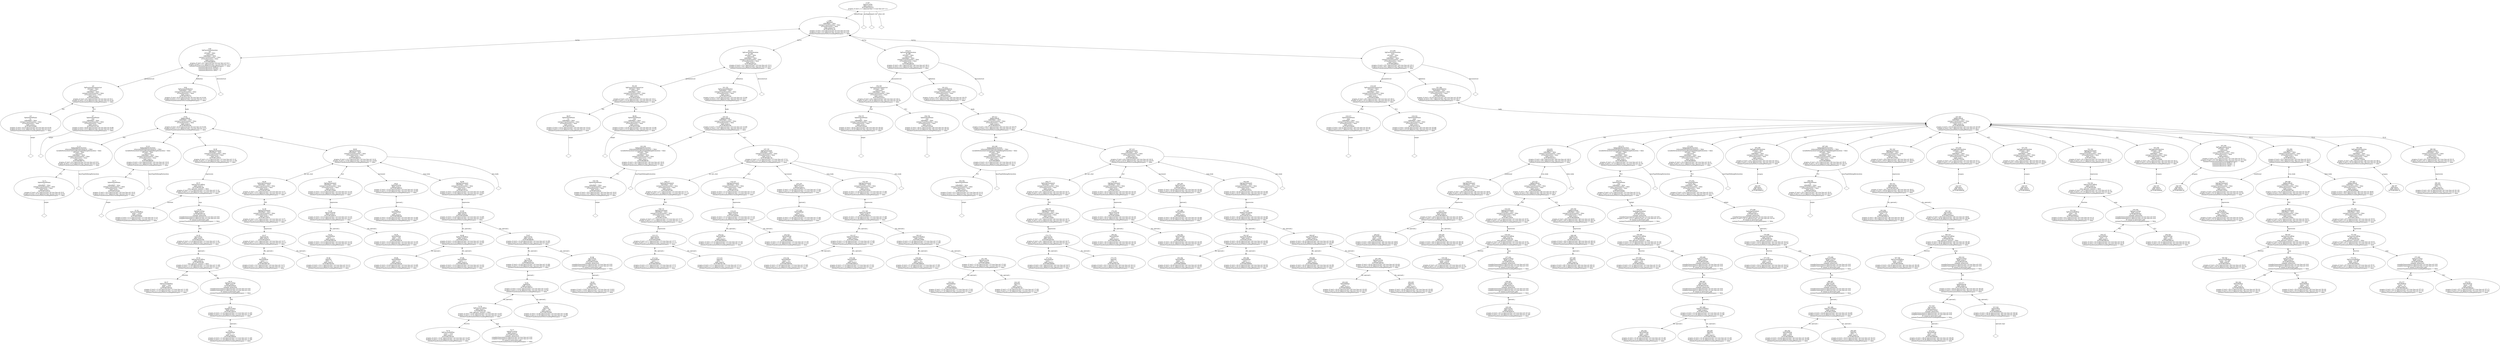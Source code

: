 digraph "G./pragma_if_test1.c.dot" {
"0x7f1483123688"[label="4:5\nSgInitializedName\nin_\nisModified = false\ncontainsTransformation = false\nisTransformation = false\nchild_count:1\n0x7f1483123688\npragma_if_test1.c:8:19 (physical line=8) (raw line:col=8:19)\npragma_if_test1.c:8:21 (physical line=8) (raw line:col=8:21)\ncontainsTransformationToSurroundingWhitespace == false\n" ];
"0x7f1483123688" -> "0x7f1483123688__initptr__null"[label="initptr" dir=none ];
"0x7f1483123688__initptr__null"[label="" shape=diamond ];
"0x7f14831237d0"[label="6:7\nSgInitializedName\nsize\nisModified = false\ncontainsTransformation = false\nisTransformation = false\nchild_count:1\n0x7f14831237d0\npragma_if_test1.c:8:28 (physical line=8) (raw line:col=8:28)\npragma_if_test1.c:8:31 (physical line=8) (raw line:col=8:31)\ncontainsTransformationToSurroundingWhitespace == false\n" ];
"0x7f14831237d0" -> "0x7f14831237d0__initptr__null"[label="initptr" dir=none ];
"0x7f14831237d0__initptr__null"[label="" shape=diamond ];
"0x7f1483218830"[label="3:8\nSgFunctionParameterList\n isFriend = false \n!isForward\nisModified = false\ncontainsTransformation = false\nisTransformation = false\nchild_count:2\n0x7f1483218830\npragma_if_test1.c:8:1 (physical line=8) (raw line:col=8:1)\npragma_if_test1.c:8:32 (physical line=8) (raw line:col=8:32)\ncontainsTransformationToSurroundingWhitespace == false\n" ];
"0x7f1483218830" -> "0x7f1483123688"[label="*[0]" dir=both ];
"0x7f1483218830" -> "0x7f14831237d0"[label="*[1]" dir=both ];
"0x7f1483123918"[label="12:13\nSgInitializedName\nt\nisModified = false\ncontainsTransformation = false\nisTransformation = false\nchild_count:1\n0x7f1483123918\npragma_if_test1.c:9:3 (physical line=9) (raw line:col=9:3)\npragma_if_test1.c:9:10 (physical line=9) (raw line:col=9:10)\ncontainsTransformationToSurroundingWhitespace == false\n" ];
"0x7f1483123918" -> "0x7f1483123918__initptr__null"[label="initptr" dir=none ];
"0x7f1483123918__initptr__null"[label="" shape=diamond ];
"0x7f14825f8770"[label="11:14\nSgVariableDeclaration\n isAssociatedWithDeclarationList = false \n variableDeclarationContainsBaseTypeDefiningDeclaration = false \n isFriend = false \n!isForward\nisModified = false\ncontainsTransformation = false\nisTransformation = false\nchild_count:2\n0x7f14825f8770\npragma_if_test1.c:9:3 (physical line=9) (raw line:col=9:3)\npragma_if_test1.c:9:10 (physical line=9) (raw line:col=9:10)\ncontainsTransformationToSurroundingWhitespace == false\n" ];
"0x7f14825f8770" -> "0x7f14825f8770__baseTypeDefiningDeclaration__null"[label="baseTypeDefiningDeclaration" dir=none ];
"0x7f14825f8770__baseTypeDefiningDeclaration__null"[label="" shape=diamond ];
"0x7f14825f8770" -> "0x7f1483123918"[label="*[1]" dir=both ];
"0x7f1483123a60"[label="16:17\nSgInitializedName\ni\nisModified = false\ncontainsTransformation = false\nisTransformation = false\nchild_count:1\n0x7f1483123a60\npragma_if_test1.c:10:3 (physical line=10) (raw line:col=10:3)\npragma_if_test1.c:10:7 (physical line=10) (raw line:col=10:7)\ncontainsTransformationToSurroundingWhitespace == false\n" ];
"0x7f1483123a60" -> "0x7f1483123a60__initptr__null"[label="initptr" dir=none ];
"0x7f1483123a60__initptr__null"[label="" shape=diamond ];
"0x7f14825f8a00"[label="15:18\nSgVariableDeclaration\n isAssociatedWithDeclarationList = false \n variableDeclarationContainsBaseTypeDefiningDeclaration = false \n isFriend = false \n!isForward\nisModified = false\ncontainsTransformation = false\nisTransformation = false\nchild_count:2\n0x7f14825f8a00\npragma_if_test1.c:10:3 (physical line=10) (raw line:col=10:3)\npragma_if_test1.c:10:7 (physical line=10) (raw line:col=10:7)\ncontainsTransformationToSurroundingWhitespace == false\n" ];
"0x7f14825f8a00" -> "0x7f14825f8a00__baseTypeDefiningDeclaration__null"[label="baseTypeDefiningDeclaration" dir=none ];
"0x7f14825f8a00__baseTypeDefiningDeclaration__null"[label="" shape=diamond ];
"0x7f14825f8a00" -> "0x7f1483123a60"[label="*[1]" dir=both ];
"0x7f14823390f0"[label="21:22\nSgFunctionRefExp\n name = srand\nchild_count:0\n0x7f14823390f0\npragma_if_test1.c:11:3 (physical line=11) (raw line:col=11:3)\npragma_if_test1.c:11:7 (physical line=11) (raw line:col=11:7)\ncontainsTransformationToSurroundingWhitespace == false\n" ];
"0x7f1482339160"[label="26:27\nSgFunctionRefExp\n name = time\nchild_count:0\n0x7f1482339160\npragma_if_test1.c:11:20 (physical line=11) (raw line:col=11:20)\npragma_if_test1.c:11:23 (physical line=11) (raw line:col=11:23)\ncontainsTransformationToSurroundingWhitespace == false\n" ];
"0x7f14823060e0"[label="30:31\nSgVarRefExp\n name = t\nchild_count:0\n0x7f14823060e0\npragma_if_test1.c:11:26 (physical line=11) (raw line:col=11:26)\npragma_if_test1.c:11:26 (physical line=11) (raw line:col=11:26)\ncontainsTransformationToSurroundingWhitespace == false\n" ];
"0x7f1481c4e010"[label="29:32\nSgAddressOfOp\nchild_count:1\n0x7f1481c4e010\npragma_if_test1.c:11:25 (physical line=11) (raw line:col=11:25)\npragma_if_test1.c:11:26 (physical line=11) (raw line:col=11:26)\ncontainsTransformationToSurroundingWhitespace == false\n" ];
"0x7f1481c4e010" -> "0x7f14823060e0"[label="operand_i" dir=both ];
"0x7f14822d30e0"[label="28:33\nSgExprListExp\nchild_count:1\n0x7f14822d30e0\ncompiler generated\ncompilerGenerated:0:0 (physical line=0) (raw line:col=0:0)\ncompilerGenerated:0:0 (physical line=0) (raw line:col=0:0)\nIS output in generated code\ncontainsTransformationToSurroundingWhitespace == false\n" ];
"0x7f14822d30e0" -> "0x7f1481c4e010"[label="*[0]" dir=both ];
"0x7f148229c0f0"[label="25:34\nSgFunctionCallExp\nchild_count:2\n0x7f148229c0f0\nuses_operator_syntax() = false\npragma_if_test1.c:11:20 (physical line=11) (raw line:col=11:20)\npragma_if_test1.c:11:27 (physical line=11) (raw line:col=11:27)\ncontainsTransformationToSurroundingWhitespace == false\n" ];
"0x7f148229c0f0" -> "0x7f1482339160"[label="function" dir=both ];
"0x7f148229c0f0" -> "0x7f14822d30e0"[label="args" dir=both ];
"0x7f1482232358"[label="24:35\nSgCastExp\nchild_count:1\n0x7f1482232358\npragma_if_test1.c:11:9 (physical line=11) (raw line:col=11:9)\npragma_if_test1.c:11:27 (physical line=11) (raw line:col=11:27)\ncontainsTransformationToSurroundingWhitespace == false\n" ];
"0x7f1482232358" -> "0x7f148229c0f0"[label="operand_i" dir=both ];
"0x7f14822d3148"[label="23:36\nSgExprListExp\nchild_count:1\n0x7f14822d3148\ncompiler generated\ncompilerGenerated:0:0 (physical line=0) (raw line:col=0:0)\ncompilerGenerated:0:0 (physical line=0) (raw line:col=0:0)\nIS output in generated code\ncontainsTransformationToSurroundingWhitespace == false\n" ];
"0x7f14822d3148" -> "0x7f1482232358"[label="*[0]" dir=both ];
"0x7f148229c160"[label="20:37\nSgFunctionCallExp\nchild_count:2\n0x7f148229c160\nuses_operator_syntax() = false\npragma_if_test1.c:11:3 (physical line=11) (raw line:col=11:3)\npragma_if_test1.c:11:28 (physical line=11) (raw line:col=11:28)\ncontainsTransformationToSurroundingWhitespace == false\n" ];
"0x7f148229c160" -> "0x7f14823390f0"[label="function" dir=both ];
"0x7f148229c160" -> "0x7f14822d3148"[label="args" dir=both ];
"0x7f1481c1f010"[label="19:38\nSgExprStatement\nisModified = false\ncontainsTransformation = false\nisTransformation = false\nchild_count:1\n0x7f1481c1f010\npragma_if_test1.c:11:3 (physical line=11) (raw line:col=11:3)\npragma_if_test1.c:11:29 (physical line=11) (raw line:col=11:29)\ncontainsTransformationToSurroundingWhitespace == false\n" ];
"0x7f1481c1f010" -> "0x7f148229c160"[label="expression" dir=both ];
"0x7f1482306148"[label="43:44\nSgVarRefExp\n name = i\nchild_count:0\n0x7f1482306148\npragma_if_test1.c:12:7 (physical line=12) (raw line:col=12:7)\npragma_if_test1.c:12:7 (physical line=12) (raw line:col=12:7)\ncontainsTransformationToSurroundingWhitespace == false\n" ];
"0x7f148276c050"[label="45:46\nSgIntVal\n value = 0\nchild_count:0\n0x7f148276c050\npragma_if_test1.c:12:11 (physical line=12) (raw line:col=12:11)\npragma_if_test1.c:12:11 (physical line=12) (raw line:col=12:11)\ncontainsTransformationToSurroundingWhitespace == false\n" ];
"0x7f1481b20010"[label="42:47\nSgAssignOp\nchild_count:2\n0x7f1481b20010\npragma_if_test1.c:12:7 (physical line=12) (raw line:col=12:7)\npragma_if_test1.c:12:11 (physical line=12) (raw line:col=12:11)\ncontainsTransformationToSurroundingWhitespace == false\n" ];
"0x7f1481b20010" -> "0x7f1482306148"[label="lhs_operand_i" dir=both ];
"0x7f1481b20010" -> "0x7f148276c050"[label="rhs_operand_i" dir=both ];
"0x7f1481c1f070"[label="41:48\nSgExprStatement\nisModified = false\ncontainsTransformation = false\nisTransformation = false\nchild_count:1\n0x7f1481c1f070\npragma_if_test1.c:12:7 (physical line=12) (raw line:col=12:7)\npragma_if_test1.c:12:12 (physical line=12) (raw line:col=12:12)\ncontainsTransformationToSurroundingWhitespace == false\n" ];
"0x7f1481c1f070" -> "0x7f1481b20010"[label="expression" dir=both ];
"0x7f1481b57080"[label="40:49\nSgForInitStatement\nisModified = false\ncontainsTransformation = false\nisTransformation = false\nchild_count:1\n0x7f1481b57080\npragma_if_test1.c:12:7 (physical line=12) (raw line:col=12:7)\npragma_if_test1.c:12:12 (physical line=12) (raw line:col=12:12)\ncontainsTransformationToSurroundingWhitespace == false\n" ];
"0x7f1481b57080" -> "0x7f1481c1f070"[label="*[0]" dir=both ];
"0x7f14823061b0"[label="52:53\nSgVarRefExp\n name = i\nchild_count:0\n0x7f14823061b0\npragma_if_test1.c:12:14 (physical line=12) (raw line:col=12:14)\npragma_if_test1.c:12:14 (physical line=12) (raw line:col=12:14)\ncontainsTransformationToSurroundingWhitespace == false\n" ];
"0x7f1482306218"[label="54:55\nSgVarRefExp\n name = size\nchild_count:0\n0x7f1482306218\npragma_if_test1.c:12:18 (physical line=12) (raw line:col=12:18)\npragma_if_test1.c:12:21 (physical line=12) (raw line:col=12:21)\ncontainsTransformationToSurroundingWhitespace == false\n" ];
"0x7f1481ae9010"[label="51:56\nSgLessThanOp\nchild_count:2\n0x7f1481ae9010\npragma_if_test1.c:12:14 (physical line=12) (raw line:col=12:14)\npragma_if_test1.c:12:21 (physical line=12) (raw line:col=12:21)\ncontainsTransformationToSurroundingWhitespace == false\n" ];
"0x7f1481ae9010" -> "0x7f14823061b0"[label="lhs_operand_i" dir=both ];
"0x7f1481ae9010" -> "0x7f1482306218"[label="rhs_operand_i" dir=both ];
"0x7f1481c1f0d0"[label="50:57\nSgExprStatement\nisModified = false\ncontainsTransformation = false\nisTransformation = false\nchild_count:1\n0x7f1481c1f0d0\npragma_if_test1.c:12:14 (physical line=12) (raw line:col=12:14)\npragma_if_test1.c:12:21 (physical line=12) (raw line:col=12:21)\ncontainsTransformationToSurroundingWhitespace == false\n" ];
"0x7f1481c1f0d0" -> "0x7f1481ae9010"[label="expression" dir=both ];
"0x7f1482306280"[label="59:60\nSgVarRefExp\n name = i\nchild_count:0\n0x7f1482306280\npragma_if_test1.c:12:26 (physical line=12) (raw line:col=12:26)\npragma_if_test1.c:12:26 (physical line=12) (raw line:col=12:26)\ncontainsTransformationToSurroundingWhitespace == false\n" ];
"0x7f1481ab6010"[label="58:61\nSgPlusPlusOp\nchild_count:1\n0x7f1481ab6010\npragma_if_test1.c:12:24 (physical line=12) (raw line:col=12:24)\npragma_if_test1.c:12:26 (physical line=12) (raw line:col=12:26)\ncontainsTransformationToSurroundingWhitespace == false\n" ];
"0x7f1481ab6010" -> "0x7f1482306280"[label="operand_i" dir=both ];
"0x7f14823062e8"[label="65:66\nSgVarRefExp\n name = in_\nchild_count:0\n0x7f14823062e8\npragma_if_test1.c:12:29 (physical line=12) (raw line:col=12:29)\npragma_if_test1.c:12:31 (physical line=12) (raw line:col=12:31)\ncontainsTransformationToSurroundingWhitespace == false\n" ];
"0x7f1482306350"[label="67:68\nSgVarRefExp\n name = i\nchild_count:0\n0x7f1482306350\npragma_if_test1.c:12:33 (physical line=12) (raw line:col=12:33)\npragma_if_test1.c:12:33 (physical line=12) (raw line:col=12:33)\ncontainsTransformationToSurroundingWhitespace == false\n" ];
"0x7f1481a7f010"[label="64:69\nSgPntrArrRefExp\nchild_count:2\n0x7f1481a7f010\npragma_if_test1.c:12:29 (physical line=12) (raw line:col=12:29)\npragma_if_test1.c:12:34 (physical line=12) (raw line:col=12:34)\ncontainsTransformationToSurroundingWhitespace == false\n" ];
"0x7f1481a7f010" -> "0x7f14823062e8"[label="lhs_operand_i" dir=both ];
"0x7f1481a7f010" -> "0x7f1482306350"[label="rhs_operand_i" dir=both ];
"0x7f14823391d0"[label="74:75\nSgFunctionRefExp\n name = rand\nchild_count:0\n0x7f14823391d0\npragma_if_test1.c:12:47 (physical line=12) (raw line:col=12:47)\npragma_if_test1.c:12:50 (physical line=12) (raw line:col=12:50)\ncontainsTransformationToSurroundingWhitespace == false\n" ];
"0x7f14822d31b0"[label="76:77\nSgExprListExp\nchild_count:0\n0x7f14822d31b0\ncompiler generated\ncompilerGenerated:0:0 (physical line=0) (raw line:col=0:0)\ncompilerGenerated:0:0 (physical line=0) (raw line:col=0:0)\nIS output in generated code\ncontainsTransformationToSurroundingWhitespace == false\n" ];
"0x7f148229c1d0"[label="73:78\nSgFunctionCallExp\nchild_count:2\n0x7f148229c1d0\nuses_operator_syntax() = false\npragma_if_test1.c:12:47 (physical line=12) (raw line:col=12:47)\npragma_if_test1.c:12:52 (physical line=12) (raw line:col=12:52)\ncontainsTransformationToSurroundingWhitespace == false\n" ];
"0x7f148229c1d0" -> "0x7f14823391d0"[label="function" dir=both ];
"0x7f148229c1d0" -> "0x7f14822d31b0"[label="args" dir=both ];
"0x7f148276c0b8"[label="79:80\nSgIntVal\n value = 100\nchild_count:0\n0x7f148276c0b8\npragma_if_test1.c:12:56 (physical line=12) (raw line:col=12:56)\npragma_if_test1.c:12:58 (physical line=12) (raw line:col=12:58)\ncontainsTransformationToSurroundingWhitespace == false\n" ];
"0x7f1481a48010"[label="72:81\nSgModOp\nchild_count:2\n0x7f1481a48010\npragma_if_test1.c:12:47 (physical line=12) (raw line:col=12:47)\npragma_if_test1.c:12:58 (physical line=12) (raw line:col=12:58)\ncontainsTransformationToSurroundingWhitespace == false\n" ];
"0x7f1481a48010" -> "0x7f148229c1d0"[label="lhs_operand_i" dir=both ];
"0x7f1481a48010" -> "0x7f148276c0b8"[label="rhs_operand_i" dir=both ];
"0x7f14822323d0"[label="71:82\nSgCastExp\nchild_count:1\n0x7f14822323d0\npragma_if_test1.c:12:38 (physical line=12) (raw line:col=12:38)\npragma_if_test1.c:12:59 (physical line=12) (raw line:col=12:59)\ncontainsTransformationToSurroundingWhitespace == false\n" ];
"0x7f14822323d0" -> "0x7f1481a48010"[label="operand_i" dir=both ];
"0x7f148276c120"[label="84:85\nSgIntVal\n value = 7\nchild_count:0\n0x7f148276c120\npragma_if_test1.c:12:61 (physical line=12) (raw line:col=12:61)\npragma_if_test1.c:12:61 (physical line=12) (raw line:col=12:61)\ncontainsTransformationToSurroundingWhitespace == false\n" ];
"0x7f1482232448"[label="83:86\nSgCastExp\nchild_count:1\n0x7f1482232448\ncompiler generated\ncompilerGenerated:0:0 (physical line=0) (raw line:col=0:0)\ncompilerGenerated:0:0 (physical line=0) (raw line:col=0:0)\nIS output in generated code\ncontainsTransformationToSurroundingWhitespace == false\n" ];
"0x7f1482232448" -> "0x7f148276c120"[label="operand_i" dir=both ];
"0x7f1481f9b0f0"[label="70:87\nSgDivideOp\nchild_count:2\n0x7f1481f9b0f0\npragma_if_test1.c:12:38 (physical line=12) (raw line:col=12:38)\npragma_if_test1.c:12:61 (physical line=12) (raw line:col=12:61)\ncontainsTransformationToSurroundingWhitespace == false\n" ];
"0x7f1481f9b0f0" -> "0x7f14822323d0"[label="lhs_operand_i" dir=both ];
"0x7f1481f9b0f0" -> "0x7f1482232448"[label="rhs_operand_i" dir=both ];
"0x7f1481b20080"[label="63:88\nSgAssignOp\nchild_count:2\n0x7f1481b20080\npragma_if_test1.c:12:29 (physical line=12) (raw line:col=12:29)\npragma_if_test1.c:12:61 (physical line=12) (raw line:col=12:61)\ncontainsTransformationToSurroundingWhitespace == false\n" ];
"0x7f1481b20080" -> "0x7f1481a7f010"[label="lhs_operand_i" dir=both ];
"0x7f1481b20080" -> "0x7f1481f9b0f0"[label="rhs_operand_i" dir=both ];
"0x7f1481c1f130"[label="62:89\nSgExprStatement\nisModified = false\ncontainsTransformation = false\nisTransformation = false\nchild_count:1\n0x7f1481c1f130\npragma_if_test1.c:12:29 (physical line=12) (raw line:col=12:29)\npragma_if_test1.c:12:62 (physical line=12) (raw line:col=12:62)\ncontainsTransformationToSurroundingWhitespace == false\n" ];
"0x7f1481c1f130" -> "0x7f1481b20080"[label="expression" dir=both ];
"0x7f1481b8e010"[label="39:90\nSgForStatement\nisModified = false\ncontainsTransformation = false\nisTransformation = false\nchild_count:5\n0x7f1481b8e010\npragma_if_test1.c:12:3 (physical line=12) (raw line:col=12:3)\npragma_if_test1.c:12:62 (physical line=12) (raw line:col=12:62)\ncontainsTransformationToSurroundingWhitespace == false\n" ];
"0x7f1481b8e010" -> "0x7f1481b57080"[label="for_init_stmt" dir=both ];
"0x7f1481b8e010" -> "0x7f1481c1f0d0"[label="test" dir=both ];
"0x7f1481b8e010" -> "0x7f1481ab6010"[label="increment" dir=both ];
"0x7f1481b8e010" -> "0x7f1481c1f130"[label="loop_body" dir=both ];
"0x7f1481b8e010" -> "0x7f1481b8e010__else_body__null"[label="else_body" dir=none ];
"0x7f1481b8e010__else_body__null"[label="" shape=diamond ];
"0x7f1482405240"[label="10:91\nSgBasicBlock\nisModified = false\ncontainsTransformation = false\nisTransformation = false\nchild_count:4\n0x7f1482405240\npragma_if_test1.c:8:34 (physical line=8) (raw line:col=8:34)\npragma_if_test1.c:13:1 (physical line=13) (raw line:col=13:1)\ncontainsTransformationToSurroundingWhitespace == false\n" ];
"0x7f1482405240" -> "0x7f14825f8770"[label="*[0]" dir=both ];
"0x7f1482405240" -> "0x7f14825f8a00"[label="*[1]" dir=both ];
"0x7f1482405240" -> "0x7f1481c1f010"[label="*[2]" dir=both ];
"0x7f1482405240" -> "0x7f1481b8e010"[label="*[3]" dir=both ];
"0x7f1482370270"[label="9:92\nSgFunctionDefinition\nisModified = false\ncontainsTransformation = false\nisTransformation = false\nchild_count:1\n0x7f1482370270\npragma_if_test1.c:8:34 (physical line=8) (raw line:col=8:34)\npragma_if_test1.c:13:1 (physical line=13) (raw line:col=13:1)\ncontainsTransformationToSurroundingWhitespace == false\n" ];
"0x7f1482370270" -> "0x7f1482405240"[label="body" dir=both ];
"0x7f1482ed6f30"[label="2:93\nSgFunctionDeclaration\ninit\n isFriend = false \n!isForward\nisModified = false\ncontainsTransformation = false\nisTransformation = false\nchild_count:3\n0x7f1482ed6f30\npragma_if_test1.c:8:1 (physical line=8) (raw line:col=8:1)\npragma_if_test1.c:13:1 (physical line=13) (raw line:col=13:1)\ncontainsTransformationToSurroundingWhitespace == false\ncomments/directives (before) = 3\ncomments/directives (inside) = 0\ncomments/directives (after)  = 0\n" ];
"0x7f1482ed6f30" -> "0x7f1483218830"[label="parameterList" dir=both ];
"0x7f1482ed6f30" -> "0x7f1482ed6f30__decoratorList__null"[label="decoratorList" dir=none ];
"0x7f1482ed6f30__decoratorList__null"[label="" shape=diamond ];
"0x7f1482ed6f30" -> "0x7f1482370270"[label="definition" dir=both ];
"0x7f1483123e38"[label="96:97\nSgInitializedName\nin_\nisModified = false\ncontainsTransformation = false\nisTransformation = false\nchild_count:1\n0x7f1483123e38\npragma_if_test1.c:15:21 (physical line=15) (raw line:col=15:21)\npragma_if_test1.c:15:23 (physical line=15) (raw line:col=15:23)\ncontainsTransformationToSurroundingWhitespace == false\n" ];
"0x7f1483123e38" -> "0x7f1483123e38__initptr__null"[label="initptr" dir=none ];
"0x7f1483123e38__initptr__null"[label="" shape=diamond ];
"0x7f1483123f80"[label="98:99\nSgInitializedName\nsize\nisModified = false\ncontainsTransformation = false\nisTransformation = false\nchild_count:1\n0x7f1483123f80\npragma_if_test1.c:15:30 (physical line=15) (raw line:col=15:30)\npragma_if_test1.c:15:33 (physical line=15) (raw line:col=15:33)\ncontainsTransformationToSurroundingWhitespace == false\n" ];
"0x7f1483123f80" -> "0x7f1483123f80__initptr__null"[label="initptr" dir=none ];
"0x7f1483123f80__initptr__null"[label="" shape=diamond ];
"0x7f1483218f20"[label="95:100\nSgFunctionParameterList\n isFriend = false \n!isForward\nisModified = false\ncontainsTransformation = false\nisTransformation = false\nchild_count:2\n0x7f1483218f20\npragma_if_test1.c:15:1 (physical line=15) (raw line:col=15:1)\npragma_if_test1.c:15:34 (physical line=15) (raw line:col=15:34)\ncontainsTransformationToSurroundingWhitespace == false\n" ];
"0x7f1483218f20" -> "0x7f1483123e38"[label="*[0]" dir=both ];
"0x7f1483218f20" -> "0x7f1483123f80"[label="*[1]" dir=both ];
"0x7f14831240c8"[label="104:105\nSgInitializedName\ni\nisModified = false\ncontainsTransformation = false\nisTransformation = false\nchild_count:1\n0x7f14831240c8\npragma_if_test1.c:16:3 (physical line=16) (raw line:col=16:3)\npragma_if_test1.c:16:7 (physical line=16) (raw line:col=16:7)\ncontainsTransformationToSurroundingWhitespace == false\n" ];
"0x7f14831240c8" -> "0x7f14831240c8__initptr__null"[label="initptr" dir=none ];
"0x7f14831240c8__initptr__null"[label="" shape=diamond ];
"0x7f14825f8c90"[label="103:106\nSgVariableDeclaration\n isAssociatedWithDeclarationList = false \n variableDeclarationContainsBaseTypeDefiningDeclaration = false \n isFriend = false \n!isForward\nisModified = false\ncontainsTransformation = false\nisTransformation = false\nchild_count:2\n0x7f14825f8c90\npragma_if_test1.c:16:3 (physical line=16) (raw line:col=16:3)\npragma_if_test1.c:16:7 (physical line=16) (raw line:col=16:7)\ncontainsTransformationToSurroundingWhitespace == false\n" ];
"0x7f14825f8c90" -> "0x7f14825f8c90__baseTypeDefiningDeclaration__null"[label="baseTypeDefiningDeclaration" dir=none ];
"0x7f14825f8c90__baseTypeDefiningDeclaration__null"[label="" shape=diamond ];
"0x7f14825f8c90" -> "0x7f14831240c8"[label="*[1]" dir=both ];
"0x7f14823063b8"[label="111:112\nSgVarRefExp\n name = i\nchild_count:0\n0x7f14823063b8\npragma_if_test1.c:17:7 (physical line=17) (raw line:col=17:7)\npragma_if_test1.c:17:7 (physical line=17) (raw line:col=17:7)\ncontainsTransformationToSurroundingWhitespace == false\n" ];
"0x7f148276c188"[label="113:114\nSgIntVal\n value = 1\nchild_count:0\n0x7f148276c188\npragma_if_test1.c:17:11 (physical line=17) (raw line:col=17:11)\npragma_if_test1.c:17:11 (physical line=17) (raw line:col=17:11)\ncontainsTransformationToSurroundingWhitespace == false\n" ];
"0x7f1481b200f0"[label="110:115\nSgAssignOp\nchild_count:2\n0x7f1481b200f0\npragma_if_test1.c:17:7 (physical line=17) (raw line:col=17:7)\npragma_if_test1.c:17:11 (physical line=17) (raw line:col=17:11)\ncontainsTransformationToSurroundingWhitespace == false\n" ];
"0x7f1481b200f0" -> "0x7f14823063b8"[label="lhs_operand_i" dir=both ];
"0x7f1481b200f0" -> "0x7f148276c188"[label="rhs_operand_i" dir=both ];
"0x7f1481c1f190"[label="109:116\nSgExprStatement\nisModified = false\ncontainsTransformation = false\nisTransformation = false\nchild_count:1\n0x7f1481c1f190\npragma_if_test1.c:17:7 (physical line=17) (raw line:col=17:7)\npragma_if_test1.c:17:12 (physical line=17) (raw line:col=17:12)\ncontainsTransformationToSurroundingWhitespace == false\n" ];
"0x7f1481c1f190" -> "0x7f1481b200f0"[label="expression" dir=both ];
"0x7f1481b570f0"[label="108:117\nSgForInitStatement\nisModified = false\ncontainsTransformation = false\nisTransformation = false\nchild_count:1\n0x7f1481b570f0\npragma_if_test1.c:17:7 (physical line=17) (raw line:col=17:7)\npragma_if_test1.c:17:12 (physical line=17) (raw line:col=17:12)\ncontainsTransformationToSurroundingWhitespace == false\n" ];
"0x7f1481b570f0" -> "0x7f1481c1f190"[label="*[0]" dir=both ];
"0x7f1482306420"[label="120:121\nSgVarRefExp\n name = i\nchild_count:0\n0x7f1482306420\npragma_if_test1.c:17:14 (physical line=17) (raw line:col=17:14)\npragma_if_test1.c:17:14 (physical line=17) (raw line:col=17:14)\ncontainsTransformationToSurroundingWhitespace == false\n" ];
"0x7f1482306488"[label="122:123\nSgVarRefExp\n name = size\nchild_count:0\n0x7f1482306488\npragma_if_test1.c:17:18 (physical line=17) (raw line:col=17:18)\npragma_if_test1.c:17:21 (physical line=17) (raw line:col=17:21)\ncontainsTransformationToSurroundingWhitespace == false\n" ];
"0x7f1481ae9080"[label="119:124\nSgLessThanOp\nchild_count:2\n0x7f1481ae9080\npragma_if_test1.c:17:14 (physical line=17) (raw line:col=17:14)\npragma_if_test1.c:17:21 (physical line=17) (raw line:col=17:21)\ncontainsTransformationToSurroundingWhitespace == false\n" ];
"0x7f1481ae9080" -> "0x7f1482306420"[label="lhs_operand_i" dir=both ];
"0x7f1481ae9080" -> "0x7f1482306488"[label="rhs_operand_i" dir=both ];
"0x7f1481c1f1f0"[label="118:125\nSgExprStatement\nisModified = false\ncontainsTransformation = false\nisTransformation = false\nchild_count:1\n0x7f1481c1f1f0\npragma_if_test1.c:17:14 (physical line=17) (raw line:col=17:14)\npragma_if_test1.c:17:21 (physical line=17) (raw line:col=17:21)\ncontainsTransformationToSurroundingWhitespace == false\n" ];
"0x7f1481c1f1f0" -> "0x7f1481ae9080"[label="expression" dir=both ];
"0x7f14823064f0"[label="127:128\nSgVarRefExp\n name = i\nchild_count:0\n0x7f14823064f0\npragma_if_test1.c:17:26 (physical line=17) (raw line:col=17:26)\npragma_if_test1.c:17:26 (physical line=17) (raw line:col=17:26)\ncontainsTransformationToSurroundingWhitespace == false\n" ];
"0x7f1481ab6078"[label="126:129\nSgPlusPlusOp\nchild_count:1\n0x7f1481ab6078\npragma_if_test1.c:17:24 (physical line=17) (raw line:col=17:24)\npragma_if_test1.c:17:26 (physical line=17) (raw line:col=17:26)\ncontainsTransformationToSurroundingWhitespace == false\n" ];
"0x7f1481ab6078" -> "0x7f14823064f0"[label="operand_i" dir=both ];
"0x7f1482306558"[label="133:134\nSgVarRefExp\n name = in_\nchild_count:0\n0x7f1482306558\npragma_if_test1.c:17:29 (physical line=17) (raw line:col=17:29)\npragma_if_test1.c:17:31 (physical line=17) (raw line:col=17:31)\ncontainsTransformationToSurroundingWhitespace == false\n" ];
"0x7f14823065c0"[label="135:136\nSgVarRefExp\n name = i\nchild_count:0\n0x7f14823065c0\npragma_if_test1.c:17:33 (physical line=17) (raw line:col=17:33)\npragma_if_test1.c:17:33 (physical line=17) (raw line:col=17:33)\ncontainsTransformationToSurroundingWhitespace == false\n" ];
"0x7f1481a7f080"[label="132:137\nSgPntrArrRefExp\nchild_count:2\n0x7f1481a7f080\npragma_if_test1.c:17:29 (physical line=17) (raw line:col=17:29)\npragma_if_test1.c:17:34 (physical line=17) (raw line:col=17:34)\ncontainsTransformationToSurroundingWhitespace == false\n" ];
"0x7f1481a7f080" -> "0x7f1482306558"[label="lhs_operand_i" dir=both ];
"0x7f1481a7f080" -> "0x7f14823065c0"[label="rhs_operand_i" dir=both ];
"0x7f1482306628"[label="139:140\nSgVarRefExp\n name = in_\nchild_count:0\n0x7f1482306628\npragma_if_test1.c:17:39 (physical line=17) (raw line:col=17:39)\npragma_if_test1.c:17:41 (physical line=17) (raw line:col=17:41)\ncontainsTransformationToSurroundingWhitespace == false\n" ];
"0x7f1482306690"[label="142:143\nSgVarRefExp\n name = i\nchild_count:0\n0x7f1482306690\npragma_if_test1.c:17:43 (physical line=17) (raw line:col=17:43)\npragma_if_test1.c:17:43 (physical line=17) (raw line:col=17:43)\ncontainsTransformationToSurroundingWhitespace == false\n" ];
"0x7f148276c1f0"[label="144:145\nSgIntVal\n value = 1\nchild_count:0\n0x7f148276c1f0\npragma_if_test1.c:17:45 (physical line=17) (raw line:col=17:45)\npragma_if_test1.c:17:45 (physical line=17) (raw line:col=17:45)\ncontainsTransformationToSurroundingWhitespace == false\n" ];
"0x7f1481cb80f0"[label="141:146\nSgSubtractOp\nchild_count:2\n0x7f1481cb80f0\npragma_if_test1.c:17:43 (physical line=17) (raw line:col=17:43)\npragma_if_test1.c:17:45 (physical line=17) (raw line:col=17:45)\ncontainsTransformationToSurroundingWhitespace == false\n" ];
"0x7f1481cb80f0" -> "0x7f1482306690"[label="lhs_operand_i" dir=both ];
"0x7f1481cb80f0" -> "0x7f148276c1f0"[label="rhs_operand_i" dir=both ];
"0x7f1481a7f0f0"[label="138:147\nSgPntrArrRefExp\nchild_count:2\n0x7f1481a7f0f0\npragma_if_test1.c:17:39 (physical line=17) (raw line:col=17:39)\npragma_if_test1.c:17:46 (physical line=17) (raw line:col=17:46)\ncontainsTransformationToSurroundingWhitespace == false\n" ];
"0x7f1481a7f0f0" -> "0x7f1482306628"[label="lhs_operand_i" dir=both ];
"0x7f1481a7f0f0" -> "0x7f1481cb80f0"[label="rhs_operand_i" dir=both ];
"0x7f14819de010"[label="131:148\nSgPlusAssignOp\nchild_count:2\n0x7f14819de010\npragma_if_test1.c:17:29 (physical line=17) (raw line:col=17:29)\npragma_if_test1.c:17:46 (physical line=17) (raw line:col=17:46)\ncontainsTransformationToSurroundingWhitespace == false\n" ];
"0x7f14819de010" -> "0x7f1481a7f080"[label="lhs_operand_i" dir=both ];
"0x7f14819de010" -> "0x7f1481a7f0f0"[label="rhs_operand_i" dir=both ];
"0x7f1481c1f250"[label="130:149\nSgExprStatement\nisModified = false\ncontainsTransformation = false\nisTransformation = false\nchild_count:1\n0x7f1481c1f250\npragma_if_test1.c:17:29 (physical line=17) (raw line:col=17:29)\npragma_if_test1.c:17:47 (physical line=17) (raw line:col=17:47)\ncontainsTransformationToSurroundingWhitespace == false\n" ];
"0x7f1481c1f250" -> "0x7f14819de010"[label="expression" dir=both ];
"0x7f1481b8e138"[label="107:150\nSgForStatement\nisModified = false\ncontainsTransformation = false\nisTransformation = false\nchild_count:5\n0x7f1481b8e138\npragma_if_test1.c:17:3 (physical line=17) (raw line:col=17:3)\npragma_if_test1.c:17:47 (physical line=17) (raw line:col=17:47)\ncontainsTransformationToSurroundingWhitespace == false\n" ];
"0x7f1481b8e138" -> "0x7f1481b570f0"[label="for_init_stmt" dir=both ];
"0x7f1481b8e138" -> "0x7f1481c1f1f0"[label="test" dir=both ];
"0x7f1481b8e138" -> "0x7f1481ab6078"[label="increment" dir=both ];
"0x7f1481b8e138" -> "0x7f1481c1f250"[label="loop_body" dir=both ];
"0x7f1481b8e138" -> "0x7f1481b8e138__else_body__null"[label="else_body" dir=none ];
"0x7f1481b8e138__else_body__null"[label="" shape=diamond ];
"0x7f1482405358"[label="102:151\nSgBasicBlock\nisModified = false\ncontainsTransformation = false\nisTransformation = false\nchild_count:2\n0x7f1482405358\npragma_if_test1.c:15:36 (physical line=15) (raw line:col=15:36)\npragma_if_test1.c:18:1 (physical line=18) (raw line:col=18:1)\ncontainsTransformationToSurroundingWhitespace == false\n" ];
"0x7f1482405358" -> "0x7f14825f8c90"[label="*[0]" dir=both ];
"0x7f1482405358" -> "0x7f1481b8e138"[label="*[1]" dir=both ];
"0x7f14823703a0"[label="101:152\nSgFunctionDefinition\nisModified = false\ncontainsTransformation = false\nisTransformation = false\nchild_count:1\n0x7f14823703a0\npragma_if_test1.c:15:36 (physical line=15) (raw line:col=15:36)\npragma_if_test1.c:18:1 (physical line=18) (raw line:col=18:1)\ncontainsTransformationToSurroundingWhitespace == false\n" ];
"0x7f14823703a0" -> "0x7f1482405358"[label="body" dir=both ];
"0x7f1482ed7aa0"[label="94:153\nSgFunctionDeclaration\ndo_add\n isFriend = false \n!isForward\nisModified = false\ncontainsTransformation = false\nisTransformation = false\nchild_count:3\n0x7f1482ed7aa0\npragma_if_test1.c:15:1 (physical line=15) (raw line:col=15:1)\npragma_if_test1.c:18:1 (physical line=18) (raw line:col=18:1)\ncontainsTransformationToSurroundingWhitespace == false\n" ];
"0x7f1482ed7aa0" -> "0x7f1483218f20"[label="parameterList" dir=both ];
"0x7f1482ed7aa0" -> "0x7f1482ed7aa0__decoratorList__null"[label="decoratorList" dir=none ];
"0x7f1482ed7aa0__decoratorList__null"[label="" shape=diamond ];
"0x7f1482ed7aa0" -> "0x7f14823703a0"[label="definition" dir=both ];
"0x7f14831244a0"[label="156:157\nSgInitializedName\nin_\nisModified = false\ncontainsTransformation = false\nisTransformation = false\nchild_count:1\n0x7f14831244a0\npragma_if_test1.c:20:22 (physical line=20) (raw line:col=20:22)\npragma_if_test1.c:20:24 (physical line=20) (raw line:col=20:24)\ncontainsTransformationToSurroundingWhitespace == false\n" ];
"0x7f14831244a0" -> "0x7f14831244a0__initptr__null"[label="initptr" dir=none ];
"0x7f14831244a0__initptr__null"[label="" shape=diamond ];
"0x7f14831245e8"[label="158:159\nSgInitializedName\nsize\nisModified = false\ncontainsTransformation = false\nisTransformation = false\nchild_count:1\n0x7f14831245e8\npragma_if_test1.c:20:31 (physical line=20) (raw line:col=20:31)\npragma_if_test1.c:20:34 (physical line=20) (raw line:col=20:34)\ncontainsTransformationToSurroundingWhitespace == false\n" ];
"0x7f14831245e8" -> "0x7f14831245e8__initptr__null"[label="initptr" dir=none ];
"0x7f14831245e8__initptr__null"[label="" shape=diamond ];
"0x7f14832193c0"[label="155:160\nSgFunctionParameterList\n isFriend = false \n!isForward\nisModified = false\ncontainsTransformation = false\nisTransformation = false\nchild_count:2\n0x7f14832193c0\npragma_if_test1.c:20:1 (physical line=20) (raw line:col=20:1)\npragma_if_test1.c:20:35 (physical line=20) (raw line:col=20:35)\ncontainsTransformationToSurroundingWhitespace == false\n" ];
"0x7f14832193c0" -> "0x7f14831244a0"[label="*[0]" dir=both ];
"0x7f14832193c0" -> "0x7f14831245e8"[label="*[1]" dir=both ];
"0x7f1483124730"[label="164:165\nSgInitializedName\ni\nisModified = false\ncontainsTransformation = false\nisTransformation = false\nchild_count:1\n0x7f1483124730\npragma_if_test1.c:21:3 (physical line=21) (raw line:col=21:3)\npragma_if_test1.c:21:7 (physical line=21) (raw line:col=21:7)\ncontainsTransformationToSurroundingWhitespace == false\n" ];
"0x7f1483124730" -> "0x7f1483124730__initptr__null"[label="initptr" dir=none ];
"0x7f1483124730__initptr__null"[label="" shape=diamond ];
"0x7f14825f8f20"[label="163:166\nSgVariableDeclaration\n isAssociatedWithDeclarationList = false \n variableDeclarationContainsBaseTypeDefiningDeclaration = false \n isFriend = false \n!isForward\nisModified = false\ncontainsTransformation = false\nisTransformation = false\nchild_count:2\n0x7f14825f8f20\npragma_if_test1.c:21:3 (physical line=21) (raw line:col=21:3)\npragma_if_test1.c:21:7 (physical line=21) (raw line:col=21:7)\ncontainsTransformationToSurroundingWhitespace == false\n" ];
"0x7f14825f8f20" -> "0x7f14825f8f20__baseTypeDefiningDeclaration__null"[label="baseTypeDefiningDeclaration" dir=none ];
"0x7f14825f8f20__baseTypeDefiningDeclaration__null"[label="" shape=diamond ];
"0x7f14825f8f20" -> "0x7f1483124730"[label="*[1]" dir=both ];
"0x7f14823066f8"[label="171:172\nSgVarRefExp\n name = i\nchild_count:0\n0x7f14823066f8\npragma_if_test1.c:22:7 (physical line=22) (raw line:col=22:7)\npragma_if_test1.c:22:7 (physical line=22) (raw line:col=22:7)\ncontainsTransformationToSurroundingWhitespace == false\n" ];
"0x7f148276c258"[label="173:174\nSgIntVal\n value = 1\nchild_count:0\n0x7f148276c258\npragma_if_test1.c:22:11 (physical line=22) (raw line:col=22:11)\npragma_if_test1.c:22:11 (physical line=22) (raw line:col=22:11)\ncontainsTransformationToSurroundingWhitespace == false\n" ];
"0x7f1481b20160"[label="170:175\nSgAssignOp\nchild_count:2\n0x7f1481b20160\npragma_if_test1.c:22:7 (physical line=22) (raw line:col=22:7)\npragma_if_test1.c:22:11 (physical line=22) (raw line:col=22:11)\ncontainsTransformationToSurroundingWhitespace == false\n" ];
"0x7f1481b20160" -> "0x7f14823066f8"[label="lhs_operand_i" dir=both ];
"0x7f1481b20160" -> "0x7f148276c258"[label="rhs_operand_i" dir=both ];
"0x7f1481c1f2b0"[label="169:176\nSgExprStatement\nisModified = false\ncontainsTransformation = false\nisTransformation = false\nchild_count:1\n0x7f1481c1f2b0\npragma_if_test1.c:22:7 (physical line=22) (raw line:col=22:7)\npragma_if_test1.c:22:12 (physical line=22) (raw line:col=22:12)\ncontainsTransformationToSurroundingWhitespace == false\n" ];
"0x7f1481c1f2b0" -> "0x7f1481b20160"[label="expression" dir=both ];
"0x7f1481b57160"[label="168:177\nSgForInitStatement\nisModified = false\ncontainsTransformation = false\nisTransformation = false\nchild_count:1\n0x7f1481b57160\npragma_if_test1.c:22:7 (physical line=22) (raw line:col=22:7)\npragma_if_test1.c:22:12 (physical line=22) (raw line:col=22:12)\ncontainsTransformationToSurroundingWhitespace == false\n" ];
"0x7f1481b57160" -> "0x7f1481c1f2b0"[label="*[0]" dir=both ];
"0x7f1482306760"[label="180:181\nSgVarRefExp\n name = i\nchild_count:0\n0x7f1482306760\npragma_if_test1.c:22:14 (physical line=22) (raw line:col=22:14)\npragma_if_test1.c:22:14 (physical line=22) (raw line:col=22:14)\ncontainsTransformationToSurroundingWhitespace == false\n" ];
"0x7f14823067c8"[label="182:183\nSgVarRefExp\n name = size\nchild_count:0\n0x7f14823067c8\npragma_if_test1.c:22:18 (physical line=22) (raw line:col=22:18)\npragma_if_test1.c:22:21 (physical line=22) (raw line:col=22:21)\ncontainsTransformationToSurroundingWhitespace == false\n" ];
"0x7f1481ae90f0"[label="179:184\nSgLessThanOp\nchild_count:2\n0x7f1481ae90f0\npragma_if_test1.c:22:14 (physical line=22) (raw line:col=22:14)\npragma_if_test1.c:22:21 (physical line=22) (raw line:col=22:21)\ncontainsTransformationToSurroundingWhitespace == false\n" ];
"0x7f1481ae90f0" -> "0x7f1482306760"[label="lhs_operand_i" dir=both ];
"0x7f1481ae90f0" -> "0x7f14823067c8"[label="rhs_operand_i" dir=both ];
"0x7f1481c1f310"[label="178:185\nSgExprStatement\nisModified = false\ncontainsTransformation = false\nisTransformation = false\nchild_count:1\n0x7f1481c1f310\npragma_if_test1.c:22:14 (physical line=22) (raw line:col=22:14)\npragma_if_test1.c:22:21 (physical line=22) (raw line:col=22:21)\ncontainsTransformationToSurroundingWhitespace == false\n" ];
"0x7f1481c1f310" -> "0x7f1481ae90f0"[label="expression" dir=both ];
"0x7f1482306830"[label="187:188\nSgVarRefExp\n name = i\nchild_count:0\n0x7f1482306830\npragma_if_test1.c:22:26 (physical line=22) (raw line:col=22:26)\npragma_if_test1.c:22:26 (physical line=22) (raw line:col=22:26)\ncontainsTransformationToSurroundingWhitespace == false\n" ];
"0x7f1481ab60e0"[label="186:189\nSgPlusPlusOp\nchild_count:1\n0x7f1481ab60e0\npragma_if_test1.c:22:24 (physical line=22) (raw line:col=22:24)\npragma_if_test1.c:22:26 (physical line=22) (raw line:col=22:26)\ncontainsTransformationToSurroundingWhitespace == false\n" ];
"0x7f1481ab60e0" -> "0x7f1482306830"[label="operand_i" dir=both ];
"0x7f1482306898"[label="193:194\nSgVarRefExp\n name = in_\nchild_count:0\n0x7f1482306898\npragma_if_test1.c:22:29 (physical line=22) (raw line:col=22:29)\npragma_if_test1.c:22:31 (physical line=22) (raw line:col=22:31)\ncontainsTransformationToSurroundingWhitespace == false\n" ];
"0x7f1482306900"[label="195:196\nSgVarRefExp\n name = i\nchild_count:0\n0x7f1482306900\npragma_if_test1.c:22:33 (physical line=22) (raw line:col=22:33)\npragma_if_test1.c:22:33 (physical line=22) (raw line:col=22:33)\ncontainsTransformationToSurroundingWhitespace == false\n" ];
"0x7f1481a7f160"[label="192:197\nSgPntrArrRefExp\nchild_count:2\n0x7f1481a7f160\npragma_if_test1.c:22:29 (physical line=22) (raw line:col=22:29)\npragma_if_test1.c:22:34 (physical line=22) (raw line:col=22:34)\ncontainsTransformationToSurroundingWhitespace == false\n" ];
"0x7f1481a7f160" -> "0x7f1482306898"[label="lhs_operand_i" dir=both ];
"0x7f1481a7f160" -> "0x7f1482306900"[label="rhs_operand_i" dir=both ];
"0x7f1482306968"[label="199:200\nSgVarRefExp\n name = in_\nchild_count:0\n0x7f1482306968\npragma_if_test1.c:22:39 (physical line=22) (raw line:col=22:39)\npragma_if_test1.c:22:41 (physical line=22) (raw line:col=22:41)\ncontainsTransformationToSurroundingWhitespace == false\n" ];
"0x7f14823069d0"[label="202:203\nSgVarRefExp\n name = i\nchild_count:0\n0x7f14823069d0\npragma_if_test1.c:22:43 (physical line=22) (raw line:col=22:43)\npragma_if_test1.c:22:43 (physical line=22) (raw line:col=22:43)\ncontainsTransformationToSurroundingWhitespace == false\n" ];
"0x7f148276c2c0"[label="204:205\nSgIntVal\n value = 1\nchild_count:0\n0x7f148276c2c0\npragma_if_test1.c:22:45 (physical line=22) (raw line:col=22:45)\npragma_if_test1.c:22:45 (physical line=22) (raw line:col=22:45)\ncontainsTransformationToSurroundingWhitespace == false\n" ];
"0x7f1481cb8160"[label="201:206\nSgSubtractOp\nchild_count:2\n0x7f1481cb8160\npragma_if_test1.c:22:43 (physical line=22) (raw line:col=22:43)\npragma_if_test1.c:22:45 (physical line=22) (raw line:col=22:45)\ncontainsTransformationToSurroundingWhitespace == false\n" ];
"0x7f1481cb8160" -> "0x7f14823069d0"[label="lhs_operand_i" dir=both ];
"0x7f1481cb8160" -> "0x7f148276c2c0"[label="rhs_operand_i" dir=both ];
"0x7f1481a7f1d0"[label="198:207\nSgPntrArrRefExp\nchild_count:2\n0x7f1481a7f1d0\npragma_if_test1.c:22:39 (physical line=22) (raw line:col=22:39)\npragma_if_test1.c:22:46 (physical line=22) (raw line:col=22:46)\ncontainsTransformationToSurroundingWhitespace == false\n" ];
"0x7f1481a7f1d0" -> "0x7f1482306968"[label="lhs_operand_i" dir=both ];
"0x7f1481a7f1d0" -> "0x7f1481cb8160"[label="rhs_operand_i" dir=both ];
"0x7f14819a7010"[label="191:208\nSgMinusAssignOp\nchild_count:2\n0x7f14819a7010\npragma_if_test1.c:22:29 (physical line=22) (raw line:col=22:29)\npragma_if_test1.c:22:46 (physical line=22) (raw line:col=22:46)\ncontainsTransformationToSurroundingWhitespace == false\n" ];
"0x7f14819a7010" -> "0x7f1481a7f160"[label="lhs_operand_i" dir=both ];
"0x7f14819a7010" -> "0x7f1481a7f1d0"[label="rhs_operand_i" dir=both ];
"0x7f1481c1f370"[label="190:209\nSgExprStatement\nisModified = false\ncontainsTransformation = false\nisTransformation = false\nchild_count:1\n0x7f1481c1f370\npragma_if_test1.c:22:29 (physical line=22) (raw line:col=22:29)\npragma_if_test1.c:22:47 (physical line=22) (raw line:col=22:47)\ncontainsTransformationToSurroundingWhitespace == false\n" ];
"0x7f1481c1f370" -> "0x7f14819a7010"[label="expression" dir=both ];
"0x7f1481b8e260"[label="167:210\nSgForStatement\nisModified = false\ncontainsTransformation = false\nisTransformation = false\nchild_count:5\n0x7f1481b8e260\npragma_if_test1.c:22:3 (physical line=22) (raw line:col=22:3)\npragma_if_test1.c:22:47 (physical line=22) (raw line:col=22:47)\ncontainsTransformationToSurroundingWhitespace == false\n" ];
"0x7f1481b8e260" -> "0x7f1481b57160"[label="for_init_stmt" dir=both ];
"0x7f1481b8e260" -> "0x7f1481c1f310"[label="test" dir=both ];
"0x7f1481b8e260" -> "0x7f1481ab60e0"[label="increment" dir=both ];
"0x7f1481b8e260" -> "0x7f1481c1f370"[label="loop_body" dir=both ];
"0x7f1481b8e260" -> "0x7f1481b8e260__else_body__null"[label="else_body" dir=none ];
"0x7f1481b8e260__else_body__null"[label="" shape=diamond ];
"0x7f1482405470"[label="162:211\nSgBasicBlock\nisModified = false\ncontainsTransformation = false\nisTransformation = false\nchild_count:2\n0x7f1482405470\npragma_if_test1.c:20:37 (physical line=20) (raw line:col=20:37)\npragma_if_test1.c:23:1 (physical line=23) (raw line:col=23:1)\ncontainsTransformationToSurroundingWhitespace == false\n" ];
"0x7f1482405470" -> "0x7f14825f8f20"[label="*[0]" dir=both ];
"0x7f1482405470" -> "0x7f1481b8e260"[label="*[1]" dir=both ];
"0x7f14823704d0"[label="161:212\nSgFunctionDefinition\nisModified = false\ncontainsTransformation = false\nisTransformation = false\nchild_count:1\n0x7f14823704d0\npragma_if_test1.c:20:37 (physical line=20) (raw line:col=20:37)\npragma_if_test1.c:23:1 (physical line=23) (raw line:col=23:1)\ncontainsTransformationToSurroundingWhitespace == false\n" ];
"0x7f14823704d0" -> "0x7f1482405470"[label="body" dir=both ];
"0x7f1482ed8240"[label="154:213\nSgFunctionDeclaration\ndo_diff\n isFriend = false \n!isForward\nisModified = false\ncontainsTransformation = false\nisTransformation = false\nchild_count:3\n0x7f1482ed8240\npragma_if_test1.c:20:1 (physical line=20) (raw line:col=20:1)\npragma_if_test1.c:23:1 (physical line=23) (raw line:col=23:1)\ncontainsTransformationToSurroundingWhitespace == false\n" ];
"0x7f1482ed8240" -> "0x7f14832193c0"[label="parameterList" dir=both ];
"0x7f1482ed8240" -> "0x7f1482ed8240__decoratorList__null"[label="decoratorList" dir=none ];
"0x7f1482ed8240__decoratorList__null"[label="" shape=diamond ];
"0x7f1482ed8240" -> "0x7f14823704d0"[label="definition" dir=both ];
"0x7f1483124b08"[label="216:217\nSgInitializedName\nargc\nisModified = false\ncontainsTransformation = false\nisTransformation = false\nchild_count:1\n0x7f1483124b08\npragma_if_test1.c:25:14 (physical line=25) (raw line:col=25:14)\npragma_if_test1.c:25:17 (physical line=25) (raw line:col=25:17)\ncontainsTransformationToSurroundingWhitespace == false\n" ];
"0x7f1483124b08" -> "0x7f1483124b08__initptr__null"[label="initptr" dir=none ];
"0x7f1483124b08__initptr__null"[label="" shape=diamond ];
"0x7f1483124c50"[label="218:219\nSgInitializedName\nargv\nisModified = false\ncontainsTransformation = false\nisTransformation = false\nchild_count:1\n0x7f1483124c50\npragma_if_test1.c:25:26 (physical line=25) (raw line:col=25:26)\npragma_if_test1.c:25:29 (physical line=25) (raw line:col=25:29)\ncontainsTransformationToSurroundingWhitespace == false\n" ];
"0x7f1483124c50" -> "0x7f1483124c50__initptr__null"[label="initptr" dir=none ];
"0x7f1483124c50__initptr__null"[label="" shape=diamond ];
"0x7f1483219860"[label="215:220\nSgFunctionParameterList\n isFriend = false \n!isForward\nisModified = false\ncontainsTransformation = false\nisTransformation = false\nchild_count:2\n0x7f1483219860\npragma_if_test1.c:25:1 (physical line=25) (raw line:col=25:1)\npragma_if_test1.c:25:32 (physical line=25) (raw line:col=25:32)\ncontainsTransformationToSurroundingWhitespace == false\n" ];
"0x7f1483219860" -> "0x7f1483124b08"[label="*[0]" dir=both ];
"0x7f1483219860" -> "0x7f1483124c50"[label="*[1]" dir=both ];
"0x7f1482306a38"[label="226:227\nSgVarRefExp\n name = argc\nchild_count:0\n0x7f1482306a38\npragma_if_test1.c:26:6 (physical line=26) (raw line:col=26:6)\npragma_if_test1.c:26:9 (physical line=26) (raw line:col=26:9)\ncontainsTransformationToSurroundingWhitespace == false\n" ];
"0x7f148276c328"[label="228:229\nSgIntVal\n value = 2\nchild_count:0\n0x7f148276c328\npragma_if_test1.c:26:14 (physical line=26) (raw line:col=26:14)\npragma_if_test1.c:26:14 (physical line=26) (raw line:col=26:14)\ncontainsTransformationToSurroundingWhitespace == false\n" ];
"0x7f14818db010"[label="225:230\nSgNotEqualOp\nchild_count:2\n0x7f14818db010\npragma_if_test1.c:26:6 (physical line=26) (raw line:col=26:6)\npragma_if_test1.c:26:14 (physical line=26) (raw line:col=26:14)\ncontainsTransformationToSurroundingWhitespace == false\n" ];
"0x7f14818db010" -> "0x7f1482306a38"[label="lhs_operand_i" dir=both ];
"0x7f14818db010" -> "0x7f148276c328"[label="rhs_operand_i" dir=both ];
"0x7f1481c1f3d0"[label="224:231\nSgExprStatement\nisModified = false\ncontainsTransformation = false\nisTransformation = false\nchild_count:1\n0x7f1481c1f3d0\npragma_if_test1.c:26:6 (physical line=26) (raw line:col=26:6)\npragma_if_test1.c:26:14 (physical line=26) (raw line:col=26:14)\ncontainsTransformationToSurroundingWhitespace == false\n" ];
"0x7f1481c1f3d0" -> "0x7f14818db010"[label="expression" dir=both ];
"0x7f1482339240"[label="235:236\nSgFunctionRefExp\n name = printf\nchild_count:0\n0x7f1482339240\npragma_if_test1.c:27:5 (physical line=27) (raw line:col=27:5)\npragma_if_test1.c:27:10 (physical line=27) (raw line:col=27:10)\ncontainsTransformationToSurroundingWhitespace == false\n" ];
"0x7f14818a4010"[label="239:240\nSgStringVal\nchild_count:0\n0x7f14818a4010\npragma_if_test1.c:27:12 (physical line=27) (raw line:col=27:12)\npragma_if_test1.c:27:44 (physical line=27) (raw line:col=27:44)\ncontainsTransformationToSurroundingWhitespace == false\n" ];
"0x7f14822324c0"[label="238:241\nSgCastExp\nchild_count:1\n0x7f14822324c0\ncompiler generated\ncompilerGenerated:0:0 (physical line=0) (raw line:col=0:0)\ncompilerGenerated:0:0 (physical line=0) (raw line:col=0:0)\nIS output in generated code\ncontainsTransformationToSurroundingWhitespace == false\n" ];
"0x7f14822324c0" -> "0x7f14818a4010"[label="operand_i" dir=both ];
"0x7f14822d3218"[label="237:242\nSgExprListExp\nchild_count:1\n0x7f14822d3218\ncompiler generated\ncompilerGenerated:0:0 (physical line=0) (raw line:col=0:0)\ncompilerGenerated:0:0 (physical line=0) (raw line:col=0:0)\nIS output in generated code\ncontainsTransformationToSurroundingWhitespace == false\n" ];
"0x7f14822d3218" -> "0x7f14822324c0"[label="*[0]" dir=both ];
"0x7f148229c240"[label="234:243\nSgFunctionCallExp\nchild_count:2\n0x7f148229c240\nuses_operator_syntax() = false\npragma_if_test1.c:27:5 (physical line=27) (raw line:col=27:5)\npragma_if_test1.c:27:45 (physical line=27) (raw line:col=27:45)\ncontainsTransformationToSurroundingWhitespace == false\n" ];
"0x7f148229c240" -> "0x7f1482339240"[label="function" dir=both ];
"0x7f148229c240" -> "0x7f14822d3218"[label="args" dir=both ];
"0x7f1481c1f430"[label="233:244\nSgExprStatement\nisModified = false\ncontainsTransformation = false\nisTransformation = false\nchild_count:1\n0x7f1481c1f430\npragma_if_test1.c:27:5 (physical line=27) (raw line:col=27:5)\npragma_if_test1.c:27:46 (physical line=27) (raw line:col=27:46)\ncontainsTransformationToSurroundingWhitespace == false\n" ];
"0x7f1481c1f430" -> "0x7f148229c240"[label="expression" dir=both ];
"0x7f148276c3f8"[label="247:248\nSgIntVal\n value = 1\nchild_count:0\n0x7f148276c3f8\npragma_if_test1.c:28:13 (physical line=28) (raw line:col=28:13)\npragma_if_test1.c:28:13 (physical line=28) (raw line:col=28:13)\ncontainsTransformationToSurroundingWhitespace == false\n" ];
"0x7f1481871010"[label="246:249\nSgMinusOp\nchild_count:1\n0x7f1481871010\npragma_if_test1.c:28:12 (physical line=28) (raw line:col=28:12)\npragma_if_test1.c:28:13 (physical line=28) (raw line:col=28:13)\ncontainsTransformationToSurroundingWhitespace == false\n" ];
"0x7f1481871010" -> "0x7f148276c3f8"[label="operand_i" dir=both ];
"0x7f148226d0d0"[label="245:250\nSgReturnStmt\nisModified = false\ncontainsTransformation = false\nisTransformation = false\nchild_count:1\n0x7f148226d0d0\npragma_if_test1.c:28:5 (physical line=28) (raw line:col=28:5)\npragma_if_test1.c:28:14 (physical line=28) (raw line:col=28:14)\ncontainsTransformationToSurroundingWhitespace == false\n" ];
"0x7f148226d0d0" -> "0x7f1481871010"[label="expression" dir=both ];
"0x7f14824056a0"[label="232:251\nSgBasicBlock\nisModified = false\ncontainsTransformation = false\nisTransformation = false\nchild_count:2\n0x7f14824056a0\npragma_if_test1.c:26:17 (physical line=26) (raw line:col=26:17)\npragma_if_test1.c:29:3 (physical line=29) (raw line:col=29:3)\ncontainsTransformationToSurroundingWhitespace == false\n" ];
"0x7f14824056a0" -> "0x7f1481c1f430"[label="*[0]" dir=both ];
"0x7f14824056a0" -> "0x7f148226d0d0"[label="*[1]" dir=both ];
"0x7f1481912010"[label="223:252\nSgIfStmt\nisModified = false\ncontainsTransformation = false\nisTransformation = false\nchild_count:3\n0x7f1481912010\npragma_if_test1.c:26:3 (physical line=26) (raw line:col=26:3)\npragma_if_test1.c:29:3 (physical line=29) (raw line:col=29:3)\ncontainsTransformationToSurroundingWhitespace == false\n" ];
"0x7f1481912010" -> "0x7f1481c1f3d0"[label="conditional" dir=both ];
"0x7f1481912010" -> "0x7f14824056a0"[label="true_body" dir=both ];
"0x7f1481912010" -> "0x7f1481912010__false_body__null"[label="false_body" dir=none ];
"0x7f1481912010__false_body__null"[label="" shape=diamond ];
"0x7f14823392b0"[label="257:258\nSgFunctionRefExp\n name = atoi\nchild_count:0\n0x7f14823392b0\npragma_if_test1.c:31:15 (physical line=31) (raw line:col=31:15)\npragma_if_test1.c:31:18 (physical line=31) (raw line:col=31:18)\ncontainsTransformationToSurroundingWhitespace == false\n" ];
"0x7f1482306aa0"[label="262:263\nSgVarRefExp\n name = argv\nchild_count:0\n0x7f1482306aa0\npragma_if_test1.c:31:20 (physical line=31) (raw line:col=31:20)\npragma_if_test1.c:31:23 (physical line=31) (raw line:col=31:23)\ncontainsTransformationToSurroundingWhitespace == false\n" ];
"0x7f148276c460"[label="264:265\nSgIntVal\n value = 1\nchild_count:0\n0x7f148276c460\npragma_if_test1.c:31:25 (physical line=31) (raw line:col=31:25)\npragma_if_test1.c:31:25 (physical line=31) (raw line:col=31:25)\ncontainsTransformationToSurroundingWhitespace == false\n" ];
"0x7f1481a7f240"[label="261:266\nSgPntrArrRefExp\nchild_count:2\n0x7f1481a7f240\npragma_if_test1.c:31:20 (physical line=31) (raw line:col=31:20)\npragma_if_test1.c:31:26 (physical line=31) (raw line:col=31:26)\ncontainsTransformationToSurroundingWhitespace == false\n" ];
"0x7f1481a7f240" -> "0x7f1482306aa0"[label="lhs_operand_i" dir=both ];
"0x7f1481a7f240" -> "0x7f148276c460"[label="rhs_operand_i" dir=both ];
"0x7f1482232538"[label="260:267\nSgCastExp\nchild_count:1\n0x7f1482232538\ncompiler generated\ncompilerGenerated:0:0 (physical line=0) (raw line:col=0:0)\ncompilerGenerated:0:0 (physical line=0) (raw line:col=0:0)\nIS output in generated code\ncontainsTransformationToSurroundingWhitespace == false\n" ];
"0x7f1482232538" -> "0x7f1481a7f240"[label="operand_i" dir=both ];
"0x7f14822d3280"[label="259:268\nSgExprListExp\nchild_count:1\n0x7f14822d3280\ncompiler generated\ncompilerGenerated:0:0 (physical line=0) (raw line:col=0:0)\ncompilerGenerated:0:0 (physical line=0) (raw line:col=0:0)\nIS output in generated code\ncontainsTransformationToSurroundingWhitespace == false\n" ];
"0x7f14822d3280" -> "0x7f1482232538"[label="*[0]" dir=both ];
"0x7f148229c2b0"[label="256:269\nSgFunctionCallExp\nchild_count:2\n0x7f148229c2b0\nuses_operator_syntax() = false\npragma_if_test1.c:31:15 (physical line=31) (raw line:col=31:15)\npragma_if_test1.c:31:27 (physical line=31) (raw line:col=31:27)\ncontainsTransformationToSurroundingWhitespace == false\n" ];
"0x7f148229c2b0" -> "0x7f14823392b0"[label="function" dir=both ];
"0x7f148229c2b0" -> "0x7f14822d3280"[label="args" dir=both ];
"0x7f1481cef1b0"[label="255:270\nSgAssignInitializer\nchild_count:1\n0x7f1481cef1b0\ncompiler generated\ncompilerGenerated:0:0 (physical line=0) (raw line:col=0:0)\npragma_if_test1.c:31:27 (physical line=31) (raw line:col=31:27)\nIS output in generated code\ncontainsTransformationToSurroundingWhitespace == false\n" ];
"0x7f1481cef1b0" -> "0x7f148229c2b0"[label="operand_i" dir=both ];
"0x7f1483124d98"[label="254:271\nSgInitializedName\nsize\nisModified = false\ncontainsTransformation = false\nisTransformation = false\nchild_count:1\n0x7f1483124d98\npragma_if_test1.c:31:3 (physical line=31) (raw line:col=31:3)\npragma_if_test1.c:31:10 (physical line=31) (raw line:col=31:10)\ncontainsTransformationToSurroundingWhitespace == false\n" ];
"0x7f1483124d98" -> "0x7f1481cef1b0"[label="initptr" dir=both ];
"0x7f14825f91b0"[label="253:272\nSgVariableDeclaration\n isAssociatedWithDeclarationList = false \n variableDeclarationContainsBaseTypeDefiningDeclaration = false \n isFriend = false \n!isForward\nisModified = false\ncontainsTransformation = false\nisTransformation = false\nchild_count:2\n0x7f14825f91b0\npragma_if_test1.c:31:3 (physical line=31) (raw line:col=31:3)\npragma_if_test1.c:31:10 (physical line=31) (raw line:col=31:10)\ncontainsTransformationToSurroundingWhitespace == false\n" ];
"0x7f14825f91b0" -> "0x7f14825f91b0__baseTypeDefiningDeclaration__null"[label="baseTypeDefiningDeclaration" dir=none ];
"0x7f14825f91b0__baseTypeDefiningDeclaration__null"[label="" shape=diamond ];
"0x7f14825f91b0" -> "0x7f1483124d98"[label="*[1]" dir=both ];
"0x7f1482339320"[label="277:278\nSgFunctionRefExp\n name = atoi\nchild_count:0\n0x7f1482339320\npragma_if_test1.c:32:21 (physical line=32) (raw line:col=32:21)\npragma_if_test1.c:32:24 (physical line=32) (raw line:col=32:24)\ncontainsTransformationToSurroundingWhitespace == false\n" ];
"0x7f1482306b08"[label="282:283\nSgVarRefExp\n name = argv\nchild_count:0\n0x7f1482306b08\npragma_if_test1.c:32:26 (physical line=32) (raw line:col=32:26)\npragma_if_test1.c:32:29 (physical line=32) (raw line:col=32:29)\ncontainsTransformationToSurroundingWhitespace == false\n" ];
"0x7f148276c4c8"[label="284:285\nSgIntVal\n value = 2\nchild_count:0\n0x7f148276c4c8\npragma_if_test1.c:32:31 (physical line=32) (raw line:col=32:31)\npragma_if_test1.c:32:31 (physical line=32) (raw line:col=32:31)\ncontainsTransformationToSurroundingWhitespace == false\n" ];
"0x7f1481a7f2b0"[label="281:286\nSgPntrArrRefExp\nchild_count:2\n0x7f1481a7f2b0\npragma_if_test1.c:32:26 (physical line=32) (raw line:col=32:26)\npragma_if_test1.c:32:32 (physical line=32) (raw line:col=32:32)\ncontainsTransformationToSurroundingWhitespace == false\n" ];
"0x7f1481a7f2b0" -> "0x7f1482306b08"[label="lhs_operand_i" dir=both ];
"0x7f1481a7f2b0" -> "0x7f148276c4c8"[label="rhs_operand_i" dir=both ];
"0x7f14822325b0"[label="280:287\nSgCastExp\nchild_count:1\n0x7f14822325b0\ncompiler generated\ncompilerGenerated:0:0 (physical line=0) (raw line:col=0:0)\ncompilerGenerated:0:0 (physical line=0) (raw line:col=0:0)\nIS output in generated code\ncontainsTransformationToSurroundingWhitespace == false\n" ];
"0x7f14822325b0" -> "0x7f1481a7f2b0"[label="operand_i" dir=both ];
"0x7f14822d32e8"[label="279:288\nSgExprListExp\nchild_count:1\n0x7f14822d32e8\ncompiler generated\ncompilerGenerated:0:0 (physical line=0) (raw line:col=0:0)\ncompilerGenerated:0:0 (physical line=0) (raw line:col=0:0)\nIS output in generated code\ncontainsTransformationToSurroundingWhitespace == false\n" ];
"0x7f14822d32e8" -> "0x7f14822325b0"[label="*[0]" dir=both ];
"0x7f148229c320"[label="276:289\nSgFunctionCallExp\nchild_count:2\n0x7f148229c320\nuses_operator_syntax() = false\npragma_if_test1.c:32:21 (physical line=32) (raw line:col=32:21)\npragma_if_test1.c:32:33 (physical line=32) (raw line:col=32:33)\ncontainsTransformationToSurroundingWhitespace == false\n" ];
"0x7f148229c320" -> "0x7f1482339320"[label="function" dir=both ];
"0x7f148229c320" -> "0x7f14822d32e8"[label="args" dir=both ];
"0x7f1481cef218"[label="275:290\nSgAssignInitializer\nchild_count:1\n0x7f1481cef218\ncompiler generated\ncompilerGenerated:0:0 (physical line=0) (raw line:col=0:0)\npragma_if_test1.c:32:33 (physical line=32) (raw line:col=32:33)\nIS output in generated code\ncontainsTransformationToSurroundingWhitespace == false\n" ];
"0x7f1481cef218" -> "0x7f148229c320"[label="operand_i" dir=both ];
"0x7f1483124ee0"[label="274:291\nSgInitializedName\nswitch_flag\nisModified = false\ncontainsTransformation = false\nisTransformation = false\nchild_count:1\n0x7f1483124ee0\npragma_if_test1.c:32:3 (physical line=32) (raw line:col=32:3)\npragma_if_test1.c:32:17 (physical line=32) (raw line:col=32:17)\ncontainsTransformationToSurroundingWhitespace == false\n" ];
"0x7f1483124ee0" -> "0x7f1481cef218"[label="initptr" dir=both ];
"0x7f14825f9440"[label="273:292\nSgVariableDeclaration\n isAssociatedWithDeclarationList = false \n variableDeclarationContainsBaseTypeDefiningDeclaration = false \n isFriend = false \n!isForward\nisModified = false\ncontainsTransformation = false\nisTransformation = false\nchild_count:2\n0x7f14825f9440\npragma_if_test1.c:32:3 (physical line=32) (raw line:col=32:3)\npragma_if_test1.c:32:17 (physical line=32) (raw line:col=32:17)\ncontainsTransformationToSurroundingWhitespace == false\n" ];
"0x7f14825f9440" -> "0x7f14825f9440__baseTypeDefiningDeclaration__null"[label="baseTypeDefiningDeclaration" dir=none ];
"0x7f14825f9440__baseTypeDefiningDeclaration__null"[label="" shape=diamond ];
"0x7f14825f9440" -> "0x7f1483124ee0"[label="*[1]" dir=both ];
"0x7f148184d010"[label="294:295\nSgPragma\nchild_count:0\n0x7f148184d010\n" ];
"0x7f1481733010"[label="293:296\nSgPragmaDeclaration\n isFriend = false \n!isForward\nisModified = false\ncontainsTransformation = false\nisTransformation = false\nchild_count:1\n0x7f1481733010\npragma_if_test1.c:34:1 (physical line=34) (raw line:col=34:1)\npragma_if_test1.c:34:46 (physical line=34) (raw line:col=34:46)\ncontainsTransformationToSurroundingWhitespace == false\n" ];
"0x7f1481733010" -> "0x7f148184d010"[label="pragma" dir=both ];
"0x7f1483125028"[label="298:299\nSgInitializedName\nin\nisModified = false\ncontainsTransformation = false\nisTransformation = false\nchild_count:1\n0x7f1483125028\npragma_if_test1.c:35:3 (physical line=35) (raw line:col=35:3)\npragma_if_test1.c:35:12 (physical line=35) (raw line:col=35:12)\ncontainsTransformationToSurroundingWhitespace == false\n" ];
"0x7f1483125028" -> "0x7f1483125028__initptr__null"[label="initptr" dir=none ];
"0x7f1483125028__initptr__null"[label="" shape=diamond ];
"0x7f14825f96d0"[label="297:300\nSgVariableDeclaration\n isAssociatedWithDeclarationList = false \n variableDeclarationContainsBaseTypeDefiningDeclaration = false \n isFriend = false \n!isForward\nisModified = false\ncontainsTransformation = false\nisTransformation = false\nchild_count:2\n0x7f14825f96d0\npragma_if_test1.c:35:3 (physical line=35) (raw line:col=35:3)\npragma_if_test1.c:35:12 (physical line=35) (raw line:col=35:12)\ncontainsTransformationToSurroundingWhitespace == false\n" ];
"0x7f14825f96d0" -> "0x7f14825f96d0__baseTypeDefiningDeclaration__null"[label="baseTypeDefiningDeclaration" dir=none ];
"0x7f14825f96d0__baseTypeDefiningDeclaration__null"[label="" shape=diamond ];
"0x7f14825f96d0" -> "0x7f1483125028"[label="*[1]" dir=both ];
"0x7f1482306b70"[label="303:304\nSgVarRefExp\n name = in\nchild_count:0\n0x7f1482306b70\npragma_if_test1.c:36:3 (physical line=36) (raw line:col=36:3)\npragma_if_test1.c:36:4 (physical line=36) (raw line:col=36:4)\ncontainsTransformationToSurroundingWhitespace == false\n" ];
"0x7f1482339390"[label="307:308\nSgFunctionRefExp\n name = malloc\nchild_count:0\n0x7f1482339390\npragma_if_test1.c:36:18 (physical line=36) (raw line:col=36:18)\npragma_if_test1.c:36:23 (physical line=36) (raw line:col=36:23)\ncontainsTransformationToSurroundingWhitespace == false\n" ];
"0x7f1482306bd8"[label="312:313\nSgVarRefExp\n name = size\nchild_count:0\n0x7f1482306bd8\npragma_if_test1.c:36:25 (physical line=36) (raw line:col=36:25)\npragma_if_test1.c:36:28 (physical line=36) (raw line:col=36:28)\ncontainsTransformationToSurroundingWhitespace == false\n" ];
"0x7f1482232628"[label="311:314\nSgCastExp\nchild_count:1\n0x7f1482232628\ncompiler generated\ncompilerGenerated:0:0 (physical line=0) (raw line:col=0:0)\ncompilerGenerated:0:0 (physical line=0) (raw line:col=0:0)\nIS output in generated code\ncontainsTransformationToSurroundingWhitespace == false\n" ];
"0x7f1482232628" -> "0x7f1482306bd8"[label="operand_i" dir=both ];
"0x7f1482009240"[label="315:316\nSgSizeOfOp\nchild_count:1\n0x7f1482009240\npragma_if_test1.c:36:32 (physical line=36) (raw line:col=36:32)\npragma_if_test1.c:36:45 (physical line=36) (raw line:col=36:45)\ncontainsTransformationToSurroundingWhitespace == false\n" ];
"0x7f1482009240" -> "0x7f1482009240__operand_expr__null"[label="operand_expr" dir=none ];
"0x7f1482009240__operand_expr__null"[label="" shape=diamond ];
"0x7f1481fd21d0"[label="310:317\nSgMultiplyOp\nchild_count:2\n0x7f1481fd21d0\npragma_if_test1.c:36:25 (physical line=36) (raw line:col=36:25)\npragma_if_test1.c:36:45 (physical line=36) (raw line:col=36:45)\ncontainsTransformationToSurroundingWhitespace == false\n" ];
"0x7f1481fd21d0" -> "0x7f1482232628"[label="lhs_operand_i" dir=both ];
"0x7f1481fd21d0" -> "0x7f1482009240"[label="rhs_operand_i" dir=both ];
"0x7f14822d3350"[label="309:318\nSgExprListExp\nchild_count:1\n0x7f14822d3350\ncompiler generated\ncompilerGenerated:0:0 (physical line=0) (raw line:col=0:0)\ncompilerGenerated:0:0 (physical line=0) (raw line:col=0:0)\nIS output in generated code\ncontainsTransformationToSurroundingWhitespace == false\n" ];
"0x7f14822d3350" -> "0x7f1481fd21d0"[label="*[0]" dir=both ];
"0x7f148229c390"[label="306:319\nSgFunctionCallExp\nchild_count:2\n0x7f148229c390\nuses_operator_syntax() = false\npragma_if_test1.c:36:18 (physical line=36) (raw line:col=36:18)\npragma_if_test1.c:36:46 (physical line=36) (raw line:col=36:46)\ncontainsTransformationToSurroundingWhitespace == false\n" ];
"0x7f148229c390" -> "0x7f1482339390"[label="function" dir=both ];
"0x7f148229c390" -> "0x7f14822d3350"[label="args" dir=both ];
"0x7f14822326a0"[label="305:320\nSgCastExp\nchild_count:1\n0x7f14822326a0\npragma_if_test1.c:36:8 (physical line=36) (raw line:col=36:8)\npragma_if_test1.c:36:46 (physical line=36) (raw line:col=36:46)\ncontainsTransformationToSurroundingWhitespace == false\n" ];
"0x7f14822326a0" -> "0x7f148229c390"[label="operand_i" dir=both ];
"0x7f1481b201d0"[label="302:321\nSgAssignOp\nchild_count:2\n0x7f1481b201d0\npragma_if_test1.c:36:3 (physical line=36) (raw line:col=36:3)\npragma_if_test1.c:36:46 (physical line=36) (raw line:col=36:46)\ncontainsTransformationToSurroundingWhitespace == false\n" ];
"0x7f1481b201d0" -> "0x7f1482306b70"[label="lhs_operand_i" dir=both ];
"0x7f1481b201d0" -> "0x7f14822326a0"[label="rhs_operand_i" dir=both ];
"0x7f1481c1f490"[label="301:322\nSgExprStatement\nisModified = false\ncontainsTransformation = false\nisTransformation = false\nchild_count:1\n0x7f1481c1f490\npragma_if_test1.c:36:3 (physical line=36) (raw line:col=36:3)\npragma_if_test1.c:36:47 (physical line=36) (raw line:col=36:47)\ncontainsTransformationToSurroundingWhitespace == false\n" ];
"0x7f1481c1f490" -> "0x7f1481b201d0"[label="expression" dir=both ];
"0x7f148184d058"[label="324:325\nSgPragma\nchild_count:0\n0x7f148184d058\n" ];
"0x7f1481733250"[label="323:326\nSgPragmaDeclaration\n isFriend = false \n!isForward\nisModified = false\ncontainsTransformation = false\nisTransformation = false\nchild_count:1\n0x7f1481733250\npragma_if_test1.c:37:1 (physical line=37) (raw line:col=37:1)\npragma_if_test1.c:37:26 (physical line=37) (raw line:col=37:26)\ncontainsTransformationToSurroundingWhitespace == false\n" ];
"0x7f1481733250" -> "0x7f148184d058"[label="pragma" dir=both ];
"0x7f148184d0a0"[label="328:329\nSgPragma\nchild_count:0\n0x7f148184d0a0\n" ];
"0x7f1481733490"[label="327:330\nSgPragmaDeclaration\n isFriend = false \n!isForward\nisModified = false\ncontainsTransformation = false\nisTransformation = false\nchild_count:1\n0x7f1481733490\npragma_if_test1.c:39:1 (physical line=39) (raw line:col=39:1)\npragma_if_test1.c:39:90 (physical line=39) (raw line:col=39:90)\ncontainsTransformationToSurroundingWhitespace == false\n" ];
"0x7f1481733490" -> "0x7f148184d0a0"[label="pragma" dir=both ];
"0x7f1482339400"[label="333:334\nSgFunctionRefExp\n name = init\nchild_count:0\n0x7f1482339400\npragma_if_test1.c:41:3 (physical line=41) (raw line:col=41:3)\npragma_if_test1.c:41:6 (physical line=41) (raw line:col=41:6)\ncontainsTransformationToSurroundingWhitespace == false\n" ];
"0x7f1482306c40"[label="336:337\nSgVarRefExp\n name = in\nchild_count:0\n0x7f1482306c40\npragma_if_test1.c:41:8 (physical line=41) (raw line:col=41:8)\npragma_if_test1.c:41:9 (physical line=41) (raw line:col=41:9)\ncontainsTransformationToSurroundingWhitespace == false\n" ];
"0x7f1482306ca8"[label="338:339\nSgVarRefExp\n name = size\nchild_count:0\n0x7f1482306ca8\npragma_if_test1.c:41:12 (physical line=41) (raw line:col=41:12)\npragma_if_test1.c:41:15 (physical line=41) (raw line:col=41:15)\ncontainsTransformationToSurroundingWhitespace == false\n" ];
"0x7f14822d33b8"[label="335:340\nSgExprListExp\nchild_count:2\n0x7f14822d33b8\ncompiler generated\ncompilerGenerated:0:0 (physical line=0) (raw line:col=0:0)\ncompilerGenerated:0:0 (physical line=0) (raw line:col=0:0)\nIS output in generated code\ncontainsTransformationToSurroundingWhitespace == false\n" ];
"0x7f14822d33b8" -> "0x7f1482306c40"[label="*[0]" dir=both ];
"0x7f14822d33b8" -> "0x7f1482306ca8"[label="*[1]" dir=both ];
"0x7f148229c400"[label="332:341\nSgFunctionCallExp\nchild_count:2\n0x7f148229c400\nuses_operator_syntax() = false\npragma_if_test1.c:41:3 (physical line=41) (raw line:col=41:3)\npragma_if_test1.c:41:16 (physical line=41) (raw line:col=41:16)\ncontainsTransformationToSurroundingWhitespace == false\n" ];
"0x7f148229c400" -> "0x7f1482339400"[label="function" dir=both ];
"0x7f148229c400" -> "0x7f14822d33b8"[label="args" dir=both ];
"0x7f1481c1f4f0"[label="331:342\nSgExprStatement\nisModified = false\ncontainsTransformation = false\nisTransformation = false\nchild_count:1\n0x7f1481c1f4f0\npragma_if_test1.c:41:3 (physical line=41) (raw line:col=41:3)\npragma_if_test1.c:41:17 (physical line=41) (raw line:col=41:17)\ncontainsTransformationToSurroundingWhitespace == false\n" ];
"0x7f1481c1f4f0" -> "0x7f148229c400"[label="expression" dir=both ];
"0x7f148184d0e8"[label="344:345\nSgPragma\nchild_count:0\n0x7f148184d0e8\n" ];
"0x7f14817336d0"[label="343:346\nSgPragmaDeclaration\n isFriend = false \n!isForward\nisModified = false\ncontainsTransformation = false\nisTransformation = false\nchild_count:1\n0x7f14817336d0\npragma_if_test1.c:42:1 (physical line=42) (raw line:col=42:1)\npragma_if_test1.c:42:39 (physical line=42) (raw line:col=42:39)\ncontainsTransformationToSurroundingWhitespace == false\n" ];
"0x7f14817336d0" -> "0x7f148184d0e8"[label="pragma" dir=both ];
"0x7f148184d130"[label="348:349\nSgPragma\nchild_count:0\n0x7f148184d130\n" ];
"0x7f1481733910"[label="347:350\nSgPragmaDeclaration\n isFriend = false \n!isForward\nisModified = false\ncontainsTransformation = false\nisTransformation = false\nchild_count:1\n0x7f1481733910\npragma_if_test1.c:51:1 (physical line=51) (raw line:col=51:1)\npragma_if_test1.c:51:100 (physical line=51) (raw line:col=51:100)\ncontainsTransformationToSurroundingWhitespace == false\ncomments/directives (before) = 8\ncomments/directives (inside) = 0\ncomments/directives (after)  = 0\n" ];
"0x7f1481733910" -> "0x7f148184d130"[label="pragma" dir=both ];
"0x7f1482306d10"[label="353:354\nSgVarRefExp\n name = switch_flag\nchild_count:0\n0x7f1482306d10\npragma_if_test1.c:53:6 (physical line=53) (raw line:col=53:6)\npragma_if_test1.c:53:16 (physical line=53) (raw line:col=53:16)\ncontainsTransformationToSurroundingWhitespace == false\n" ];
"0x7f1481c1f550"[label="352:355\nSgExprStatement\nisModified = false\ncontainsTransformation = false\nisTransformation = false\nchild_count:1\n0x7f1481c1f550\npragma_if_test1.c:53:6 (physical line=53) (raw line:col=53:6)\npragma_if_test1.c:53:16 (physical line=53) (raw line:col=53:16)\ncontainsTransformationToSurroundingWhitespace == false\n" ];
"0x7f1481c1f550" -> "0x7f1482306d10"[label="expression" dir=both ];
"0x7f1482339470"[label="359:360\nSgFunctionRefExp\n name = do_add\nchild_count:0\n0x7f1482339470\npragma_if_test1.c:54:5 (physical line=54) (raw line:col=54:5)\npragma_if_test1.c:54:10 (physical line=54) (raw line:col=54:10)\ncontainsTransformationToSurroundingWhitespace == false\n" ];
"0x7f1482306d78"[label="362:363\nSgVarRefExp\n name = in\nchild_count:0\n0x7f1482306d78\npragma_if_test1.c:54:12 (physical line=54) (raw line:col=54:12)\npragma_if_test1.c:54:13 (physical line=54) (raw line:col=54:13)\ncontainsTransformationToSurroundingWhitespace == false\n" ];
"0x7f1482306de0"[label="364:365\nSgVarRefExp\n name = size\nchild_count:0\n0x7f1482306de0\npragma_if_test1.c:54:16 (physical line=54) (raw line:col=54:16)\npragma_if_test1.c:54:19 (physical line=54) (raw line:col=54:19)\ncontainsTransformationToSurroundingWhitespace == false\n" ];
"0x7f14822d3420"[label="361:366\nSgExprListExp\nchild_count:2\n0x7f14822d3420\ncompiler generated\ncompilerGenerated:0:0 (physical line=0) (raw line:col=0:0)\ncompilerGenerated:0:0 (physical line=0) (raw line:col=0:0)\nIS output in generated code\ncontainsTransformationToSurroundingWhitespace == false\n" ];
"0x7f14822d3420" -> "0x7f1482306d78"[label="*[0]" dir=both ];
"0x7f14822d3420" -> "0x7f1482306de0"[label="*[1]" dir=both ];
"0x7f148229c470"[label="358:367\nSgFunctionCallExp\nchild_count:2\n0x7f148229c470\nuses_operator_syntax() = false\npragma_if_test1.c:54:5 (physical line=54) (raw line:col=54:5)\npragma_if_test1.c:54:20 (physical line=54) (raw line:col=54:20)\ncontainsTransformationToSurroundingWhitespace == false\n" ];
"0x7f148229c470" -> "0x7f1482339470"[label="function" dir=both ];
"0x7f148229c470" -> "0x7f14822d3420"[label="args" dir=both ];
"0x7f1481c1f5b0"[label="357:368\nSgExprStatement\nisModified = false\ncontainsTransformation = false\nisTransformation = false\nchild_count:1\n0x7f1481c1f5b0\npragma_if_test1.c:54:5 (physical line=54) (raw line:col=54:5)\npragma_if_test1.c:54:21 (physical line=54) (raw line:col=54:21)\ncontainsTransformationToSurroundingWhitespace == false\n" ];
"0x7f1481c1f5b0" -> "0x7f148229c470"[label="expression" dir=both ];
"0x7f14824057b8"[label="356:369\nSgBasicBlock\nisModified = false\ncontainsTransformation = false\nisTransformation = false\nchild_count:1\n0x7f14824057b8\npragma_if_test1.c:53:19 (physical line=53) (raw line:col=53:19)\npragma_if_test1.c:55:3 (physical line=55) (raw line:col=55:3)\ncontainsTransformationToSurroundingWhitespace == false\n" ];
"0x7f14824057b8" -> "0x7f1481c1f5b0"[label="*[0]" dir=both ];
"0x7f14823394e0"[label="373:374\nSgFunctionRefExp\n name = do_diff\nchild_count:0\n0x7f14823394e0\npragma_if_test1.c:57:5 (physical line=57) (raw line:col=57:5)\npragma_if_test1.c:57:11 (physical line=57) (raw line:col=57:11)\ncontainsTransformationToSurroundingWhitespace == false\n" ];
"0x7f1482306e48"[label="376:377\nSgVarRefExp\n name = in\nchild_count:0\n0x7f1482306e48\npragma_if_test1.c:57:13 (physical line=57) (raw line:col=57:13)\npragma_if_test1.c:57:14 (physical line=57) (raw line:col=57:14)\ncontainsTransformationToSurroundingWhitespace == false\n" ];
"0x7f1482306eb0"[label="378:379\nSgVarRefExp\n name = size\nchild_count:0\n0x7f1482306eb0\npragma_if_test1.c:57:17 (physical line=57) (raw line:col=57:17)\npragma_if_test1.c:57:20 (physical line=57) (raw line:col=57:20)\ncontainsTransformationToSurroundingWhitespace == false\n" ];
"0x7f14822d3488"[label="375:380\nSgExprListExp\nchild_count:2\n0x7f14822d3488\ncompiler generated\ncompilerGenerated:0:0 (physical line=0) (raw line:col=0:0)\ncompilerGenerated:0:0 (physical line=0) (raw line:col=0:0)\nIS output in generated code\ncontainsTransformationToSurroundingWhitespace == false\n" ];
"0x7f14822d3488" -> "0x7f1482306e48"[label="*[0]" dir=both ];
"0x7f14822d3488" -> "0x7f1482306eb0"[label="*[1]" dir=both ];
"0x7f148229c4e0"[label="372:381\nSgFunctionCallExp\nchild_count:2\n0x7f148229c4e0\nuses_operator_syntax() = false\npragma_if_test1.c:57:5 (physical line=57) (raw line:col=57:5)\npragma_if_test1.c:57:21 (physical line=57) (raw line:col=57:21)\ncontainsTransformationToSurroundingWhitespace == false\n" ];
"0x7f148229c4e0" -> "0x7f14823394e0"[label="function" dir=both ];
"0x7f148229c4e0" -> "0x7f14822d3488"[label="args" dir=both ];
"0x7f1481c1f610"[label="371:382\nSgExprStatement\nisModified = false\ncontainsTransformation = false\nisTransformation = false\nchild_count:1\n0x7f1481c1f610\npragma_if_test1.c:57:5 (physical line=57) (raw line:col=57:5)\npragma_if_test1.c:57:22 (physical line=57) (raw line:col=57:22)\ncontainsTransformationToSurroundingWhitespace == false\n" ];
"0x7f1481c1f610" -> "0x7f148229c4e0"[label="expression" dir=both ];
"0x7f14824058d0"[label="370:383\nSgBasicBlock\nisModified = false\ncontainsTransformation = false\nisTransformation = false\nchild_count:1\n0x7f14824058d0\npragma_if_test1.c:56:8 (physical line=56) (raw line:col=56:8)\npragma_if_test1.c:58:3 (physical line=58) (raw line:col=58:3)\ncontainsTransformationToSurroundingWhitespace == false\n" ];
"0x7f14824058d0" -> "0x7f1481c1f610"[label="*[0]" dir=both ];
"0x7f1481912140"[label="351:384\nSgIfStmt\nisModified = false\ncontainsTransformation = false\nisTransformation = false\nchild_count:3\n0x7f1481912140\npragma_if_test1.c:53:3 (physical line=53) (raw line:col=53:3)\npragma_if_test1.c:58:3 (physical line=58) (raw line:col=58:3)\ncontainsTransformationToSurroundingWhitespace == false\n" ];
"0x7f1481912140" -> "0x7f1481c1f550"[label="conditional" dir=both ];
"0x7f1481912140" -> "0x7f14824057b8"[label="true_body" dir=both ];
"0x7f1481912140" -> "0x7f14824058d0"[label="false_body" dir=both ];
"0x7f148184d178"[label="386:387\nSgPragma\nchild_count:0\n0x7f148184d178\n" ];
"0x7f1481733b50"[label="385:388\nSgPragmaDeclaration\n isFriend = false \n!isForward\nisModified = false\ncontainsTransformation = false\nisTransformation = false\nchild_count:1\n0x7f1481733b50\npragma_if_test1.c:59:1 (physical line=59) (raw line:col=59:1)\npragma_if_test1.c:59:38 (physical line=59) (raw line:col=59:38)\ncontainsTransformationToSurroundingWhitespace == false\n" ];
"0x7f1481733b50" -> "0x7f148184d178"[label="pragma" dir=both ];
"0x7f148276c530"[label="390:391\nSgIntVal\n value = 0\nchild_count:0\n0x7f148276c530\npragma_if_test1.c:61:10 (physical line=61) (raw line:col=61:10)\npragma_if_test1.c:61:10 (physical line=61) (raw line:col=61:10)\ncontainsTransformationToSurroundingWhitespace == false\n" ];
"0x7f148226d130"[label="389:392\nSgReturnStmt\nisModified = false\ncontainsTransformation = false\nisTransformation = false\nchild_count:1\n0x7f148226d130\npragma_if_test1.c:61:3 (physical line=61) (raw line:col=61:3)\npragma_if_test1.c:61:11 (physical line=61) (raw line:col=61:11)\ncontainsTransformationToSurroundingWhitespace == false\n" ];
"0x7f148226d130" -> "0x7f148276c530"[label="expression" dir=both ];
"0x7f1482405588"[label="222:393\nSgBasicBlock\nisModified = false\ncontainsTransformation = false\nisTransformation = false\nchild_count:14\n0x7f1482405588\npragma_if_test1.c:25:34 (physical line=25) (raw line:col=25:34)\npragma_if_test1.c:62:1 (physical line=62) (raw line:col=62:1)\ncontainsTransformationToSurroundingWhitespace == false\n" ];
"0x7f1482405588" -> "0x7f1481912010"[label="*[0]" dir=both ];
"0x7f1482405588" -> "0x7f14825f91b0"[label="*[1]" dir=both ];
"0x7f1482405588" -> "0x7f14825f9440"[label="*[2]" dir=both ];
"0x7f1482405588" -> "0x7f1481733010"[label="*[3]" dir=both ];
"0x7f1482405588" -> "0x7f14825f96d0"[label="*[4]" dir=both ];
"0x7f1482405588" -> "0x7f1481c1f490"[label="*[5]" dir=both ];
"0x7f1482405588" -> "0x7f1481733250"[label="*[6]" dir=both ];
"0x7f1482405588" -> "0x7f1481733490"[label="*[7]" dir=both ];
"0x7f1482405588" -> "0x7f1481c1f4f0"[label="*[8]" dir=both ];
"0x7f1482405588" -> "0x7f14817336d0"[label="*[9]" dir=both ];
"0x7f1482405588" -> "0x7f1481733910"[label="*[10]" dir=both ];
"0x7f1482405588" -> "0x7f1481912140"[label="*[11]" dir=both ];
"0x7f1482405588" -> "0x7f1481733b50"[label="*[12]" dir=both ];
"0x7f1482405588" -> "0x7f148226d130"[label="*[13]" dir=both ];
"0x7f1482370600"[label="221:394\nSgFunctionDefinition\nisModified = false\ncontainsTransformation = false\nisTransformation = false\nchild_count:1\n0x7f1482370600\npragma_if_test1.c:25:34 (physical line=25) (raw line:col=25:34)\npragma_if_test1.c:62:1 (physical line=62) (raw line:col=62:1)\ncontainsTransformationToSurroundingWhitespace == false\n" ];
"0x7f1482370600" -> "0x7f1482405588"[label="body" dir=both ];
"0x7f1482ed89e0"[label="214:395\nSgFunctionDeclaration\nmain\n isFriend = false \n!isForward\nisModified = false\ncontainsTransformation = false\nisTransformation = false\nchild_count:3\n0x7f1482ed89e0\npragma_if_test1.c:25:1 (physical line=25) (raw line:col=25:1)\npragma_if_test1.c:62:1 (physical line=62) (raw line:col=62:1)\ncontainsTransformationToSurroundingWhitespace == false\n" ];
"0x7f1482ed89e0" -> "0x7f1483219860"[label="parameterList" dir=both ];
"0x7f1482ed89e0" -> "0x7f1482ed89e0__decoratorList__null"[label="decoratorList" dir=none ];
"0x7f1482ed89e0__decoratorList__null"[label="" shape=diamond ];
"0x7f1482ed89e0" -> "0x7f1482370600"[label="definition" dir=both ];
"0x7f1483476120"[label="1:396\nSgGlobal\nisModified = false\ncontainsTransformation = false\nisTransformation = false\nchild_count:374\n0x7f1483476120\npragma_if_test1.c:0:0 (physical line=0) (raw line:col=0:0)\npragma_if_test1.c:0:0 (physical line=0) (raw line:col=0:0)\ncontainsTransformationToSurroundingWhitespace == false\n" ];
"0x7f1483476120" -> "0x7f1482ed6f30"[label="*[370]" dir=both ];
"0x7f1483476120" -> "0x7f1482ed7aa0"[label="*[371]" dir=both ];
"0x7f1483476120" -> "0x7f1482ed8240"[label="*[372]" dir=both ];
"0x7f1483476120" -> "0x7f1482ed89e0"[label="*[373]" dir=both ];
"0x7f148333c010"[label="0:397\nSgSourceFile\nchild_count:4\n0x7f148333c010\npragma_if_test1.c:1:1 (physical line=1) (raw line:col=1:1)\n" ];
"0x7f148333c010" -> "0x7f1483476120"[label="globalScope" dir=both ];
"0x7f148333c010" -> "0x7f148333c010__package__null"[label="package" dir=none ];
"0x7f148333c010__package__null"[label="" shape=diamond ];
"0x7f148333c010" -> "0x7f148333c010__import_list__null"[label="import_list" dir=none ];
"0x7f148333c010__import_list__null"[label="" shape=diamond ];
"0x7f148333c010" -> "0x7f148333c010__class_list__null"[label="class_list" dir=none ];
"0x7f148333c010__class_list__null"[label="" shape=diamond ];
}
